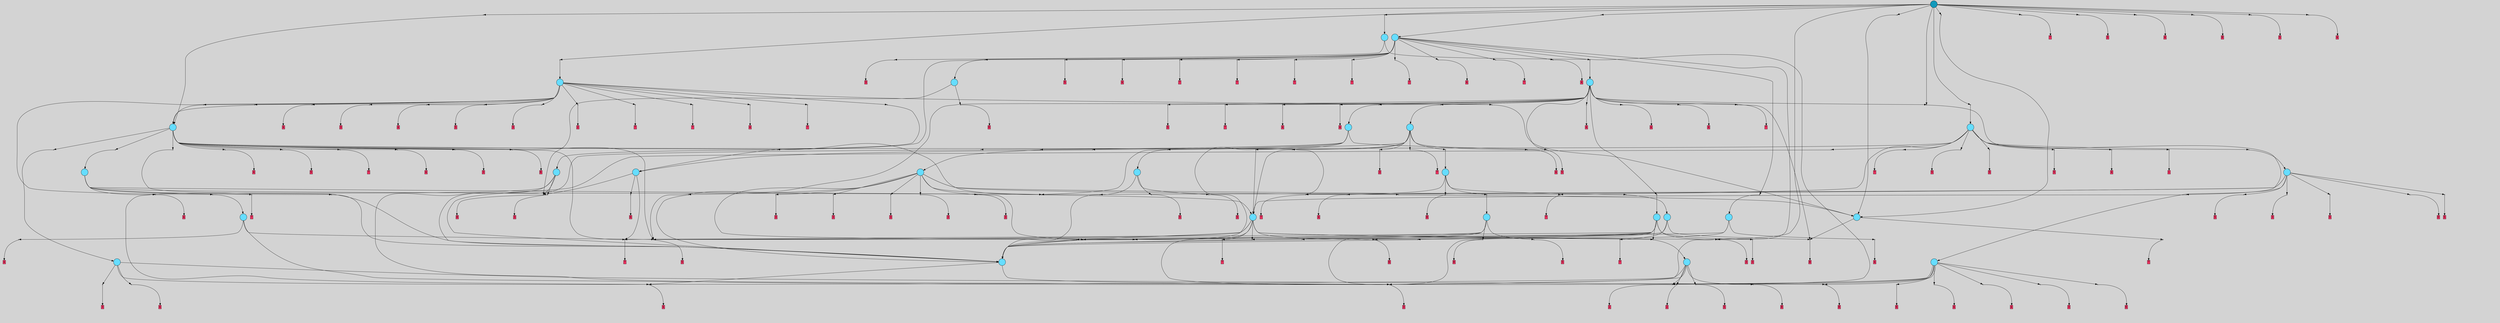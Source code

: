 // File exported with GEGELATI v1.3.1
// On the 2024-04-11 18:33:06
// With the File::TPGGraphDotExporter
digraph{
	graph[pad = "0.212, 0.055" bgcolor = lightgray]
	node[shape=circle style = filled label = ""]
		T2 [fillcolor="#66ddff"]
		T3 [fillcolor="#66ddff"]
		T4 [fillcolor="#66ddff"]
		T6 [fillcolor="#66ddff"]
		T7 [fillcolor="#66ddff"]
		T8 [fillcolor="#66ddff"]
		T12 [fillcolor="#66ddff"]
		T87 [fillcolor="#66ddff"]
		T124 [fillcolor="#66ddff"]
		T251 [fillcolor="#66ddff"]
		T428 [fillcolor="#66ddff"]
		T539 [fillcolor="#66ddff"]
		T557 [fillcolor="#66ddff"]
		T619 [fillcolor="#66ddff"]
		T732 [fillcolor="#66ddff"]
		T854 [fillcolor="#66ddff"]
		T1015 [fillcolor="#66ddff"]
		T1265 [fillcolor="#66ddff"]
		T1637 [fillcolor="#66ddff"]
		T1872 [fillcolor="#66ddff"]
		T2072 [fillcolor="#66ddff"]
		T2283 [fillcolor="#66ddff"]
		T2401 [fillcolor="#66ddff"]
		T2703 [fillcolor="#66ddff"]
		T3258 [fillcolor="#66ddff"]
		T3591 [fillcolor="#66ddff"]
		T5469 [fillcolor="#66ddff"]
		T7949 [fillcolor="#1199bb"]
		P229148 [fillcolor="#cccccc" shape=point] //
		I229148 [shape=box style=invis label="6|5&2|6#1|0#3|3#0|5#1|4#1|3&#92;n1|5&0|6#3|4#0|2#2|3#0|4#4|4&#92;n7|0&1|6#2|1#3|7#0|3#1|5#3|5&#92;n6|5&3|0#2|5#1|0#1|1#4|1#2|3&#92;n5|3&2|7#2|7#4|6#4|0#3|2#2|3&#92;n4|7&2|4#4|3#4|7#2|0#2|0#0|6&#92;n"]
		P229148 -> I229148[style=invis]
		A128729 [fillcolor="#ff3366" shape=box margin=0.03 width=0 height=0 label="2"]
		T2 -> P229148 -> A128729
		P229149 [fillcolor="#cccccc" shape=point] //
		I229149 [shape=box style=invis label="5|6&1|3#3|2#0|2#0|3#0|2#3|0&#92;n"]
		P229149 -> I229149[style=invis]
		A128730 [fillcolor="#ff3366" shape=box margin=0.03 width=0 height=0 label="3"]
		T2 -> P229149 -> A128730
		P229150 [fillcolor="#cccccc" shape=point] //
		I229150 [shape=box style=invis label="1|2&4|4#0|0#4|0#0|3#3|7#3|7&#92;n3|4&3|7#1|0#1|3#2|6#0|6#4|2&#92;n6|6&3|7#3|5#4|4#1|0#2|4#4|0&#92;n1|0&1|1#2|0#2|1#4|2#3|4#2|2&#92;n3|4&1|5#3|1#3|6#2|1#1|6#3|5&#92;n2|4&0|5#3|6#2|5#4|2#3|2#0|1&#92;n"]
		P229150 -> I229150[style=invis]
		A128731 [fillcolor="#ff3366" shape=box margin=0.03 width=0 height=0 label="3"]
		T3 -> P229150 -> A128731
		P229151 [fillcolor="#cccccc" shape=point] //
		I229151 [shape=box style=invis label="4|0&1|1#4|4#0|2#2|1#4|3#0|1&#92;n2|2&0|6#4|5#1|1#0|7#2|6#0|0&#92;n4|2&3|2#1|0#2|3#1|7#4|3#1|2&#92;n5|1&3|7#2|0#0|4#1|1#4|4#0|4&#92;n"]
		P229151 -> I229151[style=invis]
		A128732 [fillcolor="#ff3366" shape=box margin=0.03 width=0 height=0 label="4"]
		T3 -> P229151 -> A128732
		P229152 [fillcolor="#cccccc" shape=point] //
		I229152 [shape=box style=invis label="5|7&2|1#4|5#0|0#3|0#2|6#2|4&#92;n5|1&4|4#2|1#4|4#2|2#2|6#1|6&#92;n2|4&1|7#2|5#3|2#0|6#3|3#3|1&#92;n1|0&4|1#4|4#1|3#3|0#1|1#4|3&#92;n0|0&1|2#2|7#1|4#0|5#0|5#3|4&#92;n"]
		P229152 -> I229152[style=invis]
		A128733 [fillcolor="#ff3366" shape=box margin=0.03 width=0 height=0 label="4"]
		T4 -> P229152 -> A128733
		P229153 [fillcolor="#cccccc" shape=point] //
		I229153 [shape=box style=invis label="6|2&0|2#4|1#4|7#2|0#3|0#3|7&#92;n6|1&4|2#1|1#1|7#2|3#0|0#4|5&#92;n2|7&4|1#0|2#0|4#4|0#4|6#1|0&#92;n2|3&1|4#3|1#1|6#3|6#4|2#1|0&#92;n4|4&0|4#4|2#0|5#3|5#4|0#2|6&#92;n6|2&0|4#3|7#4|5#1|5#4|6#1|7&#92;n5|1&2|6#4|3#3|7#1|0#0|2#3|5&#92;n6|2&2|5#1|1#1|6#2|0#4|0#1|1&#92;n5|7&2|7#1|0#4|3#1|0#4|7#1|6&#92;n"]
		P229153 -> I229153[style=invis]
		A128734 [fillcolor="#ff3366" shape=box margin=0.03 width=0 height=0 label="5"]
		T4 -> P229153 -> A128734
		P229154 [fillcolor="#cccccc" shape=point] //
		I229154 [shape=box style=invis label="6|4&3|4#4|2#2|3#0|3#1|1#4|7&#92;n2|3&3|3#3|3#1|4#2|0#4|5#2|4&#92;n6|3&2|3#2|0#4|2#4|0#1|2#0|4&#92;n1|2&4|0#2|7#4|6#0|2#0|0#0|3&#92;n0|4&3|1#3|3#1|6#0|0#0|3#3|6&#92;n4|2&0|5#1|1#2|5#4|2#2|7#3|0&#92;n6|3&4|2#3|3#3|4#1|0#0|7#4|5&#92;n0|3&3|0#2|0#2|5#2|6#2|6#4|6&#92;n"]
		P229154 -> I229154[style=invis]
		A128735 [fillcolor="#ff3366" shape=box margin=0.03 width=0 height=0 label="6"]
		T6 -> P229154 -> A128735
		P229155 [fillcolor="#cccccc" shape=point] //
		I229155 [shape=box style=invis label="3|3&3|3#3|2#1|6#4|7#2|3#2|3&#92;n1|6&2|2#0|5#3|7#3|4#3|2#2|4&#92;n4|3&0|3#0|0#1|6#0|0#4|5#0|6&#92;n"]
		P229155 -> I229155[style=invis]
		A128736 [fillcolor="#ff3366" shape=box margin=0.03 width=0 height=0 label="7"]
		T6 -> P229155 -> A128736
		P229156 [fillcolor="#cccccc" shape=point] //
		I229156 [shape=box style=invis label="4|5&2|2#0|6#4|4#4|3#1|4#4|5&#92;n7|1&4|7#4|4#0|7#3|5#2|2#3|3&#92;n5|1&4|3#1|0#4|7#2|3#4|2#2|0&#92;n4|5&3|6#2|2#2|4#4|0#0|7#0|5&#92;n0|1&3|5#3|4#3|5#0|4#0|4#2|7&#92;n7|5&3|3#1|3#2|2#2|7#0|7#0|7&#92;n6|4&4|4#1|7#1|1#0|1#3|7#4|6&#92;n"]
		P229156 -> I229156[style=invis]
		A128737 [fillcolor="#ff3366" shape=box margin=0.03 width=0 height=0 label="7"]
		T7 -> P229156 -> A128737
		P229157 [fillcolor="#cccccc" shape=point] //
		I229157 [shape=box style=invis label="7|6&4|4#0|2#1|2#1|7#4|0#1|7&#92;n6|6&3|7#3|4#0|3#4|2#1|4#2|6&#92;n3|5&2|1#0|6#0|1#2|4#0|3#4|7&#92;n"]
		P229157 -> I229157[style=invis]
		A128738 [fillcolor="#ff3366" shape=box margin=0.03 width=0 height=0 label="8"]
		T7 -> P229157 -> A128738
		P229158 [fillcolor="#cccccc" shape=point] //
		I229158 [shape=box style=invis label="3|1&0|3#1|6#1|0#2|2#2|4#2|3&#92;n2|0&0|6#1|3#4|4#4|0#4|2#3|7&#92;n2|6&1|4#0|7#2|2#3|0#1|6#0|6&#92;n3|6&4|2#2|2#1|1#0|7#0|5#3|6&#92;n5|7&0|5#4|3#1|1#0|1#0|0#2|7&#92;n6|6&3|0#4|5#4|3#2|7#4|5#4|2&#92;n0|4&0|0#2|3#2|5#2|7#1|5#2|1&#92;n"]
		P229158 -> I229158[style=invis]
		A128739 [fillcolor="#ff3366" shape=box margin=0.03 width=0 height=0 label="8"]
		T8 -> P229158 -> A128739
		P229159 [fillcolor="#cccccc" shape=point] //
		I229159 [shape=box style=invis label="2|6&4|1#1|4#1|6#1|1#0|0#4|0&#92;n4|6&3|6#0|2#3|5#1|4#2|6#2|0&#92;n5|0&4|0#0|5#2|1#3|3#2|3#1|6&#92;n0|3&4|5#3|2#0|0#3|4#3|6#1|7&#92;n0|0&4|6#3|2#1|2#2|0#4|0#0|6&#92;n5|2&3|2#4|3#1|5#3|7#2|2#1|7&#92;n0|7&0|0#4|4#1|2#0|1#4|2#3|7&#92;n3|2&3|0#3|0#3|4#2|4#3|0#1|1&#92;n"]
		P229159 -> I229159[style=invis]
		A128740 [fillcolor="#ff3366" shape=box margin=0.03 width=0 height=0 label="0"]
		T8 -> P229159 -> A128740
		T4 -> P229150
		T6 -> P229158
		T12 -> P229150
		T12 -> P229151
		P229160 [fillcolor="#cccccc" shape=point] //
		I229160 [shape=box style=invis label="1|2&4|4#0|0#4|0#0|3#3|7#3|7&#92;n3|4&3|7#1|0#1|3#2|6#0|6#4|2&#92;n1|0&1|1#2|0#2|1#4|2#3|4#2|2&#92;n6|6&3|7#3|5#4|4#3|0#2|4#4|0&#92;n2|4&0|5#3|6#2|5#4|2#3|2#0|1&#92;n"]
		P229160 -> I229160[style=invis]
		A128741 [fillcolor="#ff3366" shape=box margin=0.03 width=0 height=0 label="3"]
		T12 -> P229160 -> A128741
		T12 -> P229158
		P229161 [fillcolor="#cccccc" shape=point] //
		I229161 [shape=box style=invis label="4|5&2|2#0|6#4|4#4|3#1|4#4|5&#92;n7|1&4|7#4|4#0|7#3|5#2|2#3|3&#92;n5|1&4|3#1|0#4|7#2|3#4|2#2|0&#92;n7|5&3|3#1|3#2|2#2|7#0|7#0|7&#92;n4|5&3|6#2|2#2|4#4|0#0|7#0|5&#92;n0|1&3|5#3|4#3|5#0|4#0|4#2|7&#92;n7|7&3|5#3|5#2|7#2|1#2|6#2|6&#92;n6|4&4|4#1|7#1|1#4|1#3|7#4|6&#92;n"]
		P229161 -> I229161[style=invis]
		A128742 [fillcolor="#ff3366" shape=box margin=0.03 width=0 height=0 label="7"]
		T87 -> P229161 -> A128742
		T87 -> P229157
		P229162 [fillcolor="#cccccc" shape=point] //
		I229162 [shape=box style=invis label="7|4&2|2#3|1#4|1#0|1#0|0#3|3&#92;n2|0&0|6#1|3#4|4#4|0#4|2#3|7&#92;n2|6&1|4#0|7#2|2#3|0#1|6#0|6&#92;n3|6&4|2#2|2#1|1#0|7#0|5#3|6&#92;n5|7&0|5#4|3#1|1#0|1#0|0#2|7&#92;n7|1&0|3#1|6#1|0#2|2#2|4#2|3&#92;n6|6&3|0#4|5#4|3#2|7#4|5#4|2&#92;n0|4&0|0#2|3#2|5#2|7#1|5#2|1&#92;n"]
		P229162 -> I229162[style=invis]
		T87 -> P229162 -> T3
		T124 -> P229153
		T124 -> P229150
		P229163 [fillcolor="#cccccc" shape=point] //
		I229163 [shape=box style=invis label="5|1&3|7#2|0#0|4#1|1#4|4#0|4&#92;n4|2&3|2#1|0#0|3#1|7#4|3#1|2&#92;n2|2&0|6#4|5#1|1#0|7#2|6#0|0&#92;n"]
		P229163 -> I229163[style=invis]
		A128743 [fillcolor="#ff3366" shape=box margin=0.03 width=0 height=0 label="4"]
		T124 -> P229163 -> A128743
		T251 -> P229150
		T251 -> P229151
		P229164 [fillcolor="#cccccc" shape=point] //
		I229164 [shape=box style=invis label="5|5&0|0#2|7#2|6#3|5#3|5#0|3&#92;n4|6&4|7#4|7#0|1#4|6#1|6#2|1&#92;n6|4&3|3#4|2#4|7#3|2#2|0#1|3&#92;n0|3&2|3#1|2#3|0#1|5#4|4#3|4&#92;n2|1&1|6#3|3#2|5#2|1#4|6#1|3&#92;n4|1&1|5#4|4#0|0#4|4#3|1#4|2&#92;n3|1&0|7#3|0#2|4#4|3#2|2#4|6&#92;n1|6&0|5#4|0#2|5#2|2#2|6#3|6&#92;n5|6&3|2#0|5#2|6#4|6#4|2#0|6&#92;n1|7&3|7#3|5#3|4#1|4#1|1#4|3&#92;n"]
		P229164 -> I229164[style=invis]
		A128744 [fillcolor="#ff3366" shape=box margin=0.03 width=0 height=0 label="2"]
		T251 -> P229164 -> A128744
		P229165 [fillcolor="#cccccc" shape=point] //
		I229165 [shape=box style=invis label="4|3&0|1#4|4#4|4#3|7#3|5#2|2&#92;n6|3&3|5#0|2#0|5#2|3#3|2#1|7&#92;n0|5&4|0#3|5#2|3#1|5#1|5#3|6&#92;n5|0&0|2#0|6#4|4#3|5#3|0#2|7&#92;n7|0&2|0#2|5#0|7#0|2#3|1#4|1&#92;n"]
		P229165 -> I229165[style=invis]
		A128745 [fillcolor="#ff3366" shape=box margin=0.03 width=0 height=0 label="5"]
		T251 -> P229165 -> A128745
		T251 -> P229148
		P229166 [fillcolor="#cccccc" shape=point] //
		I229166 [shape=box style=invis label="2|4&0|0#4|3#3|7#1|1#1|3#1|5&#92;n7|5&1|2#2|4#0|6#2|4#3|4#1|4&#92;n3|6&3|4#0|0#4|4#0|0#1|6#4|3&#92;n7|2&2|1#2|2#2|1#3|0#2|4#4|2&#92;n6|4&1|7#4|7#0|6#3|7#1|6#0|2&#92;n1|0&3|3#0|6#2|0#2|6#3|1#4|5&#92;n2|4&2|7#1|1#1|2#1|1#0|2#2|3&#92;n1|5&2|1#1|0#2|3#0|5#2|6#4|5&#92;n"]
		P229166 -> I229166[style=invis]
		A128746 [fillcolor="#ff3366" shape=box margin=0.03 width=0 height=0 label="8"]
		T251 -> P229166 -> A128746
		P229167 [fillcolor="#cccccc" shape=point] //
		I229167 [shape=box style=invis label="5|7&2|1#4|5#0|0#3|0#2|6#2|4&#92;n5|1&0|4#2|1#4|4#2|2#2|6#1|6&#92;n0|0&1|2#2|7#1|4#0|5#0|5#3|4&#92;n3|3&1|6#2|6#3|3#3|6#2|3#3|0&#92;n1|0&4|1#4|4#1|3#3|0#1|1#4|3&#92;n2|4&1|7#2|5#3|2#0|6#3|3#3|1&#92;n"]
		P229167 -> I229167[style=invis]
		A128747 [fillcolor="#ff3366" shape=box margin=0.03 width=0 height=0 label="4"]
		T428 -> P229167 -> A128747
		P229168 [fillcolor="#cccccc" shape=point] //
		I229168 [shape=box style=invis label="2|4&0|4#3|5#0|0#2|1#0|1#0|0&#92;n4|7&3|2#1|0#2|3#1|7#1|3#1|7&#92;n"]
		P229168 -> I229168[style=invis]
		A128748 [fillcolor="#ff3366" shape=box margin=0.03 width=0 height=0 label="4"]
		T428 -> P229168 -> A128748
		P229169 [fillcolor="#cccccc" shape=point] //
		I229169 [shape=box style=invis label="3|1&0|3#1|7#1|0#2|2#2|7#2|3&#92;n2|0&0|6#1|3#4|4#4|0#4|2#3|7&#92;n3|6&4|2#2|2#1|1#0|7#0|5#3|6&#92;n0|4&0|0#2|3#2|5#2|7#1|5#2|1&#92;n6|0&1|1#3|4#4|3#3|0#3|0#4|0&#92;n6|6&3|0#4|5#4|3#2|7#4|5#4|2&#92;n5|7&0|5#4|3#1|1#0|1#0|0#2|7&#92;n"]
		P229169 -> I229169[style=invis]
		A128749 [fillcolor="#ff3366" shape=box margin=0.03 width=0 height=0 label="8"]
		T428 -> P229169 -> A128749
		T428 -> P229150
		T428 -> P229148
		P229170 [fillcolor="#cccccc" shape=point] //
		I229170 [shape=box style=invis label="1|6&1|3#3|2#0|2#0|3#0|2#3|0&#92;n"]
		P229170 -> I229170[style=invis]
		A128750 [fillcolor="#ff3366" shape=box margin=0.03 width=0 height=0 label="3"]
		T428 -> P229170 -> A128750
		T428 -> P229150
		P229171 [fillcolor="#cccccc" shape=point] //
		I229171 [shape=box style=invis label="0|6&1|5#1|3#0|6#1|3#0|4#1|5&#92;n1|4&4|2#0|6#4|0#4|3#2|0#1|0&#92;n1|0&0|3#4|5#0|3#3|4#3|5#4|1&#92;n5|5&3|5#4|6#3|6#2|5#1|2#0|7&#92;n"]
		P229171 -> I229171[style=invis]
		A128751 [fillcolor="#ff3366" shape=box margin=0.03 width=0 height=0 label="6"]
		T428 -> P229171 -> A128751
		P229172 [fillcolor="#cccccc" shape=point] //
		I229172 [shape=box style=invis label="1|4&4|2#0|6#4|4#4|3#2|0#3|0&#92;n3|6&1|4#4|7#2|1#0|4#4|7#1|2&#92;n1|6&1|3#1|1#0|0#0|1#2|4#1|4&#92;n4|4&0|4#3|7#2|4#2|2#0|4#1|7&#92;n2|1&2|6#1|1#0|3#1|4#3|7#0|5&#92;n"]
		P229172 -> I229172[style=invis]
		A128752 [fillcolor="#ff3366" shape=box margin=0.03 width=0 height=0 label="6"]
		T428 -> P229172 -> A128752
		P229173 [fillcolor="#cccccc" shape=point] //
		I229173 [shape=box style=invis label="7|0&2|6#2|5#0|7#0|2#3|1#4|1&#92;n6|3&3|5#0|2#0|5#2|3#3|2#1|7&#92;n5|6&3|5#1|5#1|6#2|4#4|0#0|3&#92;n0|5&4|0#3|5#2|3#1|5#1|5#3|6&#92;n5|0&0|2#0|6#4|4#3|5#2|0#2|7&#92;n"]
		P229173 -> I229173[style=invis]
		A128753 [fillcolor="#ff3366" shape=box margin=0.03 width=0 height=0 label="5"]
		T539 -> P229173 -> A128753
		P229174 [fillcolor="#cccccc" shape=point] //
		I229174 [shape=box style=invis label="6|4&3|4#4|2#2|3#0|3#1|1#4|7&#92;n2|3&3|3#3|3#1|4#2|0#4|5#2|3&#92;n6|3&2|3#2|0#4|2#4|0#1|2#0|4&#92;n1|2&4|0#2|7#4|6#0|2#0|0#0|3&#92;n0|3&3|0#2|0#2|5#2|6#2|6#4|6&#92;n6|0&4|6#4|1#3|1#0|4#2|5#1|2&#92;n4|2&0|5#1|1#2|5#4|2#2|7#3|0&#92;n2|4&3|1#3|3#1|6#0|0#0|3#3|6&#92;n"]
		P229174 -> I229174[style=invis]
		T539 -> P229174 -> T3
		P229175 [fillcolor="#cccccc" shape=point] //
		I229175 [shape=box style=invis label="2|6&4|1#1|4#1|6#1|1#0|0#4|0&#92;n4|6&3|6#0|2#3|5#1|4#2|6#2|0&#92;n5|0&4|0#0|5#2|1#3|3#2|3#1|6&#92;n3|2&3|0#3|5#3|4#2|4#3|0#1|1&#92;n0|3&4|5#3|2#0|0#3|4#3|6#1|7&#92;n0|7&0|0#4|4#1|2#0|1#4|2#3|7&#92;n"]
		P229175 -> I229175[style=invis]
		T539 -> P229175 -> T3
		P229176 [fillcolor="#cccccc" shape=point] //
		I229176 [shape=box style=invis label="6|4&3|4#4|2#2|3#0|3#1|1#4|7&#92;n2|3&3|3#3|3#1|4#2|0#4|5#2|3&#92;n6|3&2|3#2|0#4|2#4|0#1|2#0|4&#92;n1|2&4|0#2|7#4|6#0|2#0|0#0|3&#92;n0|4&3|1#3|3#1|6#0|0#0|3#3|6&#92;n6|0&4|6#4|1#3|1#0|4#2|5#1|2&#92;n4|2&0|5#1|1#2|5#4|2#2|7#3|0&#92;n0|3&3|0#2|0#2|5#2|6#2|6#4|6&#92;n"]
		P229176 -> I229176[style=invis]
		T539 -> P229176 -> T3
		P229177 [fillcolor="#cccccc" shape=point] //
		I229177 [shape=box style=invis label="2|3&4|2#2|5#2|1#1|0#3|0#2|7&#92;n2|0&0|6#1|3#4|4#4|0#4|2#3|7&#92;n3|6&4|2#2|2#1|1#0|7#0|5#3|6&#92;n0|4&0|0#2|3#2|5#2|1#1|5#2|1&#92;n6|0&1|1#3|4#4|3#3|0#3|0#4|0&#92;n5|7&0|5#4|3#1|1#0|1#0|0#2|7&#92;n3|1&0|3#1|7#1|0#2|2#2|7#2|3&#92;n"]
		P229177 -> I229177[style=invis]
		A128754 [fillcolor="#ff3366" shape=box margin=0.03 width=0 height=0 label="8"]
		T539 -> P229177 -> A128754
		P229178 [fillcolor="#cccccc" shape=point] //
		I229178 [shape=box style=invis label="0|0&4|3#2|0#2|0#1|5#3|2#0|3&#92;n1|2&4|4#0|0#4|4#0|3#3|7#3|7&#92;n3|4&1|5#3|1#3|6#2|1#1|6#3|5&#92;n6|6&3|7#3|5#4|4#1|0#2|4#4|0&#92;n1|0&1|1#2|0#2|1#4|2#3|4#2|2&#92;n3|4&3|7#1|0#1|3#2|6#0|6#4|2&#92;n2|4&0|5#3|6#2|5#4|2#3|2#0|1&#92;n"]
		P229178 -> I229178[style=invis]
		A128755 [fillcolor="#ff3366" shape=box margin=0.03 width=0 height=0 label="3"]
		T557 -> P229178 -> A128755
		T557 -> P229151
		T557 -> P229169
		P229179 [fillcolor="#cccccc" shape=point] //
		I229179 [shape=box style=invis label="4|0&1|1#4|4#0|2#2|1#4|3#0|1&#92;n2|2&0|6#4|5#1|1#0|7#2|6#0|0&#92;n1|3&4|0#0|1#1|5#4|5#4|6#2|6&#92;n5|1&3|7#2|0#0|4#1|1#2|4#0|4&#92;n"]
		P229179 -> I229179[style=invis]
		A128756 [fillcolor="#ff3366" shape=box margin=0.03 width=0 height=0 label="4"]
		T557 -> P229179 -> A128756
		P229180 [fillcolor="#cccccc" shape=point] //
		I229180 [shape=box style=invis label="2|6&2|4#4|2#1|2#4|4#4|1#4|2&#92;n4|0&3|1#1|3#3|1#0|1#3|5#2|4&#92;n2|5&1|1#2|1#0|4#2|3#1|0#3|5&#92;n"]
		P229180 -> I229180[style=invis]
		T619 -> P229180 -> T539
		P229181 [fillcolor="#cccccc" shape=point] //
		I229181 [shape=box style=invis label="0|0&3|5#3|1#0|3#0|4#2|6#1|6&#92;n5|5&0|0#2|7#2|6#3|5#3|5#0|3&#92;n3|1&0|7#3|0#2|4#4|3#0|2#4|6&#92;n2|1&1|6#3|3#4|5#2|1#4|6#1|3&#92;n1|6&0|5#4|0#2|5#2|2#2|6#3|6&#92;n5|6&3|2#0|5#4|6#4|6#4|2#0|6&#92;n4|6&4|7#4|7#0|1#4|6#1|6#2|1&#92;n0|3&2|3#1|2#3|0#1|5#4|4#3|4&#92;n6|4&3|3#4|2#4|7#3|2#2|0#1|3&#92;n6|4&4|0#2|3#1|2#3|1#2|5#1|0&#92;n"]
		P229181 -> I229181[style=invis]
		T619 -> P229181 -> T87
		P229182 [fillcolor="#cccccc" shape=point] //
		I229182 [shape=box style=invis label="2|2&0|6#4|5#1|1#0|7#2|6#0|0&#92;n4|0&1|1#4|4#0|2#2|1#4|3#0|1&#92;n4|3&3|2#1|0#2|3#1|7#4|3#1|2&#92;n5|1&3|7#2|0#0|4#1|1#4|4#0|4&#92;n"]
		P229182 -> I229182[style=invis]
		A128757 [fillcolor="#ff3366" shape=box margin=0.03 width=0 height=0 label="4"]
		T619 -> P229182 -> A128757
		P229183 [fillcolor="#cccccc" shape=point] //
		I229183 [shape=box style=invis label="0|0&3|3#1|7#3|5#1|1#4|5#0|2&#92;n7|7&2|5#1|7#0|5#3|5#2|3#4|7&#92;n7|6&4|0#0|2#4|4#3|2#1|0#4|1&#92;n0|4&2|1#3|6#4|4#2|5#1|4#3|0&#92;n"]
		P229183 -> I229183[style=invis]
		A128758 [fillcolor="#ff3366" shape=box margin=0.03 width=0 height=0 label="8"]
		T619 -> P229183 -> A128758
		P229184 [fillcolor="#cccccc" shape=point] //
		I229184 [shape=box style=invis label="5|0&0|2#0|6#4|4#3|5#3|0#2|7&#92;n6|3&3|5#0|2#0|5#2|3#3|2#1|7&#92;n5|6&3|5#1|5#1|6#2|4#4|0#0|3&#92;n0|5&4|0#3|5#2|3#1|5#1|5#3|6&#92;n4|3&0|1#4|4#4|4#3|7#3|5#2|2&#92;n7|0&2|6#2|5#0|7#0|2#3|1#4|1&#92;n"]
		P229184 -> I229184[style=invis]
		A128759 [fillcolor="#ff3366" shape=box margin=0.03 width=0 height=0 label="5"]
		T732 -> P229184 -> A128759
		P229185 [fillcolor="#cccccc" shape=point] //
		I229185 [shape=box style=invis label="6|0&4|6#4|1#3|1#0|4#2|5#1|2&#92;n4|2&0|5#1|1#2|5#4|2#2|7#3|0&#92;n2|3&3|3#3|3#1|4#2|0#4|5#2|1&#92;n6|3&2|3#2|0#4|2#4|0#1|2#0|4&#92;n1|2&4|0#2|7#4|6#0|2#0|0#0|3&#92;n0|4&3|1#3|4#1|6#0|0#0|3#3|6&#92;n0|6&1|1#3|3#2|0#3|1#3|5#0|3&#92;n6|4&3|4#4|2#2|3#0|3#1|1#4|7&#92;n"]
		P229185 -> I229185[style=invis]
		T732 -> P229185 -> T3
		P229186 [fillcolor="#cccccc" shape=point] //
		I229186 [shape=box style=invis label="1|2&2|5#1|1#1|6#2|0#4|0#1|1&#92;n7|0&3|4#0|1#2|0#4|4#0|2#1|3&#92;n6|1&4|2#1|1#1|7#2|3#0|0#4|5&#92;n6|2&0|4#3|7#4|3#1|5#4|2#1|7&#92;n2|7&4|1#0|2#0|4#4|0#4|6#1|0&#92;n5|1&2|6#4|3#3|7#1|6#0|2#3|5&#92;n2|3&1|4#3|1#1|6#2|6#4|2#1|0&#92;n4|4&0|4#4|2#4|4#3|5#4|0#2|6&#92;n"]
		P229186 -> I229186[style=invis]
		A128760 [fillcolor="#ff3366" shape=box margin=0.03 width=0 height=0 label="5"]
		T732 -> P229186 -> A128760
		P229187 [fillcolor="#cccccc" shape=point] //
		I229187 [shape=box style=invis label="0|4&3|1#3|3#1|6#0|0#0|3#3|6&#92;n6|4&1|4#0|7#3|0#2|3#0|4#1|6&#92;n6|0&4|6#4|1#3|1#4|7#2|5#1|1&#92;n0|0&2|5#1|4#2|6#3|7#1|6#2|2&#92;n7|3&3|4#4|7#2|0#2|1#0|5#0|6&#92;n7|4&3|4#4|2#2|3#0|3#2|1#4|7&#92;n"]
		P229187 -> I229187[style=invis]
		T854 -> P229187 -> T3
		P229188 [fillcolor="#cccccc" shape=point] //
		I229188 [shape=box style=invis label="7|1&0|2#0|1#0|7#3|7#3|7#1|4&#92;n2|3&1|4#3|1#1|6#3|6#4|2#1|0&#92;n2|2&4|2#4|1#4|3#2|5#1|1#3|0&#92;n6|1&4|2#1|1#1|7#2|3#0|0#4|5&#92;n2|7&3|1#2|7#1|2#1|5#4|3#0|1&#92;n6|5&3|2#3|2#0|5#4|4#2|6#0|1&#92;n6|2&2|5#1|1#1|5#2|0#4|0#1|1&#92;n1|7&1|5#2|6#1|4#4|3#3|2#1|5&#92;n2|7&4|1#0|2#0|4#4|0#4|6#4|0&#92;n3|0&0|5#2|3#0|6#3|2#3|5#2|0&#92;n"]
		P229188 -> I229188[style=invis]
		T854 -> P229188 -> T251
		P229189 [fillcolor="#cccccc" shape=point] //
		I229189 [shape=box style=invis label="5|6&1|3#3|2#0|2#0|3#0|2#3|1&#92;n"]
		P229189 -> I229189[style=invis]
		A128761 [fillcolor="#ff3366" shape=box margin=0.03 width=0 height=0 label="3"]
		T854 -> P229189 -> A128761
		P229190 [fillcolor="#cccccc" shape=point] //
		I229190 [shape=box style=invis label="4|4&1|5#0|0#1|6#4|5#1|1#0|2&#92;n7|3&2|2#0|6#0|0#2|3#3|5#1|5&#92;n7|1&1|7#2|5#0|6#4|6#3|5#1|4&#92;n4|2&3|6#2|4#1|3#1|2#0|7#2|3&#92;n0|0&3|0#0|6#4|4#2|1#4|3#1|4&#92;n"]
		P229190 -> I229190[style=invis]
		A128762 [fillcolor="#ff3366" shape=box margin=0.03 width=0 height=0 label="6"]
		T854 -> P229190 -> A128762
		T854 -> P229153
		T854 -> P229150
		P229191 [fillcolor="#cccccc" shape=point] //
		I229191 [shape=box style=invis label="0|1&3|2#0|2#4|7#1|1#3|4#1|1&#92;n1|7&1|1#2|0#2|1#4|2#3|4#2|2&#92;n1|2&1|4#0|0#4|0#0|3#3|7#3|7&#92;n6|6&3|7#3|5#4|4#1|0#2|4#4|0&#92;n1|0&3|7#3|0#2|0#1|5#4|7#2|7&#92;n"]
		P229191 -> I229191[style=invis]
		A128763 [fillcolor="#ff3366" shape=box margin=0.03 width=0 height=0 label="3"]
		T854 -> P229191 -> A128763
		T854 -> P229155
		T1015 -> P229187
		T1015 -> P229188
		T1015 -> P229190
		T1015 -> P229153
		T1015 -> P229150
		T1015 -> P229191
		P229192 [fillcolor="#cccccc" shape=point] //
		I229192 [shape=box style=invis label="6|7&2|0#1|5#1|3#3|5#0|6#1|0&#92;n3|3&3|3#3|2#1|6#4|7#2|3#2|4&#92;n4|0&2|5#3|5#4|0#3|5#3|6#1|3&#92;n"]
		P229192 -> I229192[style=invis]
		A128764 [fillcolor="#ff3366" shape=box margin=0.03 width=0 height=0 label="7"]
		T1015 -> P229192 -> A128764
		P229193 [fillcolor="#cccccc" shape=point] //
		I229193 [shape=box style=invis label="4|6&1|6#2|4#3|3#2|0#3|4#0|0&#92;n1|0&3|4#3|3#3|6#1|0#3|6#1|0&#92;n7|3&1|3#1|2#4|5#1|4#4|2#0|0&#92;n0|3&3|0#2|0#2|5#3|6#2|6#4|6&#92;n5|5&0|1#4|5#0|3#0|5#3|2#2|4&#92;n6|6&1|4#3|2#0|5#2|6#3|1#3|3&#92;n4|2&0|5#1|1#3|5#4|7#2|7#2|0&#92;n4|5&3|4#2|4#0|7#1|4#1|7#3|3&#92;n4|3&0|6#0|3#3|6#2|5#3|1#3|1&#92;n"]
		P229193 -> I229193[style=invis]
		T1015 -> P229193 -> T3
		P229194 [fillcolor="#cccccc" shape=point] //
		I229194 [shape=box style=invis label="4|5&2|2#0|6#4|4#4|3#1|4#4|5&#92;n6|4&4|4#1|7#1|1#0|1#3|7#4|6&#92;n7|1&4|7#4|4#3|7#2|5#2|2#3|3&#92;n1|5&2|4#3|3#2|7#1|2#4|3#4|7&#92;n5|3&0|6#1|1#3|0#3|4#0|2#3|3&#92;n5|5&3|3#1|3#2|2#2|7#0|7#0|7&#92;n1|0&2|0#1|4#0|4#0|5#1|7#1|0&#92;n4|5&3|6#2|2#2|4#4|0#0|7#0|5&#92;n0|1&3|5#3|4#3|5#0|4#0|4#2|7&#92;n5|6&4|4#1|3#0|1#3|3#1|2#2|3&#92;n"]
		P229194 -> I229194[style=invis]
		A128765 [fillcolor="#ff3366" shape=box margin=0.03 width=0 height=0 label="7"]
		T1265 -> P229194 -> A128765
		P229195 [fillcolor="#cccccc" shape=point] //
		I229195 [shape=box style=invis label="0|4&3|1#3|3#1|6#0|0#0|3#3|6&#92;n2|3&3|3#3|3#1|4#2|0#4|5#2|3&#92;n6|3&2|3#2|0#4|2#4|0#1|2#0|4&#92;n1|2&4|0#2|7#4|6#0|2#0|0#0|3&#92;n4|2&4|5#3|6#2|4#0|4#3|5#3|3&#92;n6|4&3|4#4|2#2|3#0|3#1|1#2|7&#92;n6|0&4|6#4|1#3|1#0|4#2|5#1|2&#92;n0|3&3|0#2|0#2|5#2|6#2|6#4|6&#92;n"]
		P229195 -> I229195[style=invis]
		T1265 -> P229195 -> T3
		P229196 [fillcolor="#cccccc" shape=point] //
		I229196 [shape=box style=invis label="7|2&2|6#2|3#3|4#2|3#0|4#3|0&#92;n3|0&0|5#0|7#4|6#4|7#4|6#1|6&#92;n"]
		P229196 -> I229196[style=invis]
		A128766 [fillcolor="#ff3366" shape=box margin=0.03 width=0 height=0 label="4"]
		T1265 -> P229196 -> A128766
		T1265 -> P229176
		P229197 [fillcolor="#cccccc" shape=point] //
		I229197 [shape=box style=invis label="6|0&4|6#4|1#3|1#0|4#2|5#1|2&#92;n2|3&3|3#3|3#1|4#2|0#4|5#2|3&#92;n6|3&2|3#2|0#4|2#4|0#1|2#0|4&#92;n1|2&4|0#2|7#4|6#0|2#0|0#0|5&#92;n3|6&3|2#4|6#2|5#2|2#4|0#1|1&#92;n0|4&3|1#3|3#1|6#0|0#0|3#3|6&#92;n6|4&3|4#4|7#2|3#0|3#1|1#4|7&#92;n0|3&3|0#2|0#2|5#2|6#2|6#4|6&#92;n4|2&0|5#1|1#2|5#4|2#2|7#3|0&#92;n"]
		P229197 -> I229197[style=invis]
		T1265 -> P229197 -> T1015
		T1637 -> P229176
		P229198 [fillcolor="#cccccc" shape=point] //
		I229198 [shape=box style=invis label="5|2&2|7#2|0#0|1#4|1#4|0#0|4&#92;n2|2&3|2#1|0#2|4#1|7#4|3#1|2&#92;n2|2&0|6#4|5#1|1#0|6#2|4#0|0&#92;n6|5&1|0#2|6#0|2#4|0#3|7#2|7&#92;n4|5&0|2#0|3#0|6#4|0#4|3#0|2&#92;n2|0&1|2#2|0#3|2#1|5#4|2#3|2&#92;n6|3&3|5#0|6#4|1#2|7#3|0#1|7&#92;n7|2&0|3#2|6#3|4#1|7#3|0#4|0&#92;n4|4&4|4#2|6#1|3#4|2#4|7#4|4&#92;n"]
		P229198 -> I229198[style=invis]
		T1637 -> P229198 -> T6
		P229199 [fillcolor="#cccccc" shape=point] //
		I229199 [shape=box style=invis label="2|2&0|6#4|5#1|1#0|7#2|6#0|0&#92;n4|0&1|1#4|7#0|2#2|1#4|3#0|1&#92;n0|0&4|1#3|0#3|7#1|0#1|7#3|4&#92;n"]
		P229199 -> I229199[style=invis]
		A128767 [fillcolor="#ff3366" shape=box margin=0.03 width=0 height=0 label="4"]
		T1637 -> P229199 -> A128767
		P229200 [fillcolor="#cccccc" shape=point] //
		I229200 [shape=box style=invis label="4|0&1|1#4|1#1|5#0|4#4|1#0|3&#92;n3|2&3|3#3|2#3|2#2|0#0|6#0|3&#92;n3|4&3|7#1|0#1|0#4|6#0|6#4|2&#92;n1|0&1|1#2|0#2|1#4|2#3|4#2|2&#92;n1|2&4|4#2|0#4|0#0|3#3|7#3|7&#92;n6|6&3|7#3|5#4|4#1|0#2|4#4|0&#92;n1|0&4|5#2|2#2|7#4|6#2|4#3|2&#92;n1|7&0|5#1|7#3|1#4|6#1|6#2|4&#92;n2|4&0|5#3|6#2|5#4|2#3|2#4|1&#92;n"]
		P229200 -> I229200[style=invis]
		A128768 [fillcolor="#ff3366" shape=box margin=0.03 width=0 height=0 label="3"]
		T1637 -> P229200 -> A128768
		P229201 [fillcolor="#cccccc" shape=point] //
		I229201 [shape=box style=invis label="7|7&3|5#3|5#2|7#4|1#2|6#2|6&#92;n7|1&4|7#4|4#0|7#3|5#2|2#3|4&#92;n1|0&2|6#4|4#3|4#3|6#1|7#2|7&#92;n5|1&4|3#1|0#4|7#2|3#4|2#2|0&#92;n4|5&3|6#2|2#2|4#4|7#0|7#0|5&#92;n6|4&4|4#1|7#1|1#4|1#3|7#4|6&#92;n7|4&3|5#2|6#3|2#3|7#0|7#3|2&#92;n4|5&2|2#0|6#4|4#4|3#1|4#4|5&#92;n0|1&3|5#3|4#3|5#0|4#0|4#2|7&#92;n3|5&3|2#0|3#3|3#0|0#3|2#4|4&#92;n"]
		P229201 -> I229201[style=invis]
		A128769 [fillcolor="#ff3366" shape=box margin=0.03 width=0 height=0 label="7"]
		T1637 -> P229201 -> A128769
		P229202 [fillcolor="#cccccc" shape=point] //
		I229202 [shape=box style=invis label="7|1&4|6#0|6#0|0#2|4#2|3#0|2&#92;n2|3&3|7#3|3#1|4#4|0#4|5#2|3&#92;n5|3&2|1#4|7#4|0#1|5#2|1#3|3&#92;n1|3&3|0#2|0#2|5#3|6#2|6#4|6&#92;n6|3&2|3#2|0#4|2#4|0#1|2#0|4&#92;n1|2&4|0#2|7#4|6#0|2#0|0#0|3&#92;n6|0&1|2#0|0#3|6#3|1#4|0#3|1&#92;n4|2&0|5#3|0#2|5#4|2#2|7#3|0&#92;n"]
		P229202 -> I229202[style=invis]
		T1637 -> P229202 -> T619
		P229203 [fillcolor="#cccccc" shape=point] //
		I229203 [shape=box style=invis label="6|0&4|6#4|1#3|1#0|4#2|5#1|2&#92;n2|3&3|3#3|3#1|4#2|0#4|5#2|3&#92;n6|3&2|3#2|0#4|2#4|0#1|2#0|4&#92;n0|3&3|0#2|0#2|5#2|6#2|6#4|6&#92;n0|4&3|1#3|3#1|6#0|0#0|3#3|6&#92;n6|4&3|4#4|7#2|3#0|3#1|1#4|7&#92;n3|6&3|2#4|6#2|5#2|2#4|0#1|1&#92;n4|2&0|5#1|2#2|5#4|2#2|7#3|0&#92;n"]
		P229203 -> I229203[style=invis]
		T1637 -> P229203 -> T1015
		T1872 -> P229174
		P229204 [fillcolor="#cccccc" shape=point] //
		I229204 [shape=box style=invis label="2|0&4|2#3|4#0|3#2|3#2|2#4|3&#92;n4|3&0|3#0|0#1|6#0|0#4|5#0|6&#92;n3|3&3|3#3|2#1|6#4|7#2|3#2|3&#92;n"]
		P229204 -> I229204[style=invis]
		A128770 [fillcolor="#ff3366" shape=box margin=0.03 width=0 height=0 label="7"]
		T1872 -> P229204 -> A128770
		P229205 [fillcolor="#cccccc" shape=point] //
		I229205 [shape=box style=invis label="5|0&2|5#2|4#1|3#2|3#2|0#3|2&#92;n7|5&0|3#3|6#4|6#1|5#2|1#4|4&#92;n5|6&3|3#3|7#4|4#3|6#1|7#0|1&#92;n5|5&1|1#4|6#0|0#1|4#1|6#0|3&#92;n"]
		P229205 -> I229205[style=invis]
		A128771 [fillcolor="#ff3366" shape=box margin=0.03 width=0 height=0 label="3"]
		T1872 -> P229205 -> A128771
		P229206 [fillcolor="#cccccc" shape=point] //
		I229206 [shape=box style=invis label="6|4&3|4#4|2#2|3#0|3#1|1#4|7&#92;n1|2&4|0#2|7#4|6#0|2#0|0#0|6&#92;n2|3&3|3#3|3#1|4#2|0#4|5#2|3&#92;n6|3&2|3#2|0#4|2#4|0#1|2#0|4&#92;n1|3&3|3#3|1#3|2#2|4#3|7#3|4&#92;n0|4&3|1#3|3#1|6#0|0#0|3#3|6&#92;n6|0&4|6#4|1#3|1#0|4#2|5#1|2&#92;n4|2&0|5#1|1#2|5#4|2#2|7#3|0&#92;n0|3&3|0#2|0#2|5#2|6#2|6#4|6&#92;n"]
		P229206 -> I229206[style=invis]
		T1872 -> P229206 -> T3
		P229207 [fillcolor="#cccccc" shape=point] //
		I229207 [shape=box style=invis label="5|5&1|1#3|3#1|3#3|4#3|4#1|7&#92;n7|1&4|7#0|4#4|0#2|3#3|7#1|6&#92;n0|3&1|6#4|2#0|1#3|5#2|5#4|2&#92;n4|1&2|0#4|4#0|7#2|3#3|4#1|1&#92;n6|7&4|4#2|6#1|7#4|0#0|4#1|5&#92;n4|0&1|2#2|1#4|2#0|6#1|3#0|3&#92;n"]
		P229207 -> I229207[style=invis]
		A128772 [fillcolor="#ff3366" shape=box margin=0.03 width=0 height=0 label="3"]
		T1872 -> P229207 -> A128772
		P229208 [fillcolor="#cccccc" shape=point] //
		I229208 [shape=box style=invis label="1|0&1|1#2|0#2|1#4|2#3|4#2|2&#92;n4|2&0|3#0|3#0|1#3|0#3|4#4|3&#92;n6|6&2|7#3|5#4|4#1|0#2|4#4|0&#92;n1|2&1|4#0|0#4|0#0|3#3|7#3|7&#92;n2|4&0|5#3|0#2|5#4|2#3|2#0|1&#92;n1|0&3|7#3|0#2|0#1|5#4|7#2|7&#92;n"]
		P229208 -> I229208[style=invis]
		A128773 [fillcolor="#ff3366" shape=box margin=0.03 width=0 height=0 label="3"]
		T1872 -> P229208 -> A128773
		P229209 [fillcolor="#cccccc" shape=point] //
		I229209 [shape=box style=invis label="0|0&1|3#4|4#0|2#2|1#4|3#0|1&#92;n2|2&0|6#4|5#1|1#0|7#2|6#0|0&#92;n5|1&3|7#2|0#0|5#1|1#4|4#0|4&#92;n"]
		P229209 -> I229209[style=invis]
		T1872 -> P229209 -> T7
		P229210 [fillcolor="#cccccc" shape=point] //
		I229210 [shape=box style=invis label="6|6&3|7#3|5#2|5#1|0#2|3#4|0&#92;n2|4&0|5#3|6#2|5#4|2#3|2#0|1&#92;n3|4&3|7#1|0#1|3#2|6#0|6#4|2&#92;n"]
		P229210 -> I229210[style=invis]
		A128774 [fillcolor="#ff3366" shape=box margin=0.03 width=0 height=0 label="3"]
		T1872 -> P229210 -> A128774
		T1872 -> P229197
		P229211 [fillcolor="#cccccc" shape=point] //
		I229211 [shape=box style=invis label="6|6&3|7#3|5#4|4#1|0#2|4#4|0&#92;n1|2&4|4#0|0#4|0#0|3#3|7#3|7&#92;n3|4&3|7#1|0#1|3#2|6#0|6#4|2&#92;n1|0&1|1#2|0#2|1#4|2#3|4#2|2&#92;n1|0&3|6#0|0#0|0#0|6#2|2#0|1&#92;n2|7&0|0#3|6#2|5#4|2#3|2#0|1&#92;n3|4&1|5#3|1#3|6#2|1#1|6#3|4&#92;n"]
		P229211 -> I229211[style=invis]
		A128775 [fillcolor="#ff3366" shape=box margin=0.03 width=0 height=0 label="3"]
		T1872 -> P229211 -> A128775
		P229212 [fillcolor="#cccccc" shape=point] //
		I229212 [shape=box style=invis label="0|1&4|5#3|7#4|1#0|4#1|6#1|0&#92;n1|7&1|1#0|1#0|4#4|6#4|7#0|3&#92;n7|4&2|4#0|6#2|4#4|4#1|0#0|0&#92;n5|0&0|4#4|5#0|6#1|0#4|0#1|6&#92;n6|5&1|7#1|7#2|2#4|5#1|2#4|7&#92;n7|7&3|7#2|2#1|1#2|4#0|1#4|3&#92;n"]
		P229212 -> I229212[style=invis]
		T2072 -> P229212 -> T732
		P229213 [fillcolor="#cccccc" shape=point] //
		I229213 [shape=box style=invis label="3|6&3|2#4|6#2|5#2|2#4|0#1|1&#92;n2|3&3|3#3|3#1|4#2|0#4|5#2|3&#92;n1|2&4|0#2|7#4|6#0|2#0|0#0|5&#92;n6|0&4|6#4|1#3|1#0|4#2|5#2|2&#92;n0|4&3|1#3|3#1|6#0|0#0|3#3|6&#92;n6|4&3|4#4|7#2|3#0|3#1|1#4|7&#92;n0|3&3|7#2|0#2|5#2|6#2|6#4|6&#92;n4|2&0|5#1|1#2|5#4|2#2|7#3|0&#92;n4|7&4|4#4|3#4|6#4|0#1|1#0|2&#92;n"]
		P229213 -> I229213[style=invis]
		T2072 -> P229213 -> T1015
		P229214 [fillcolor="#cccccc" shape=point] //
		I229214 [shape=box style=invis label="0|2&4|5#0|6#3|3#4|3#1|0#4|6&#92;n1|0&1|6#0|1#2|1#4|7#3|5#3|1&#92;n"]
		P229214 -> I229214[style=invis]
		T2072 -> P229214 -> T3
		P229215 [fillcolor="#cccccc" shape=point] //
		I229215 [shape=box style=invis label="7|1&0|2#0|1#0|7#3|7#3|7#1|4&#92;n2|3&1|4#3|1#1|6#3|6#4|2#1|0&#92;n6|2&2|5#1|1#1|6#2|0#4|0#1|1&#92;n6|1&4|2#1|1#1|7#2|3#0|0#4|5&#92;n2|7&3|1#2|7#1|2#1|5#4|3#0|1&#92;n6|5&3|2#3|2#0|5#4|4#2|6#0|1&#92;n2|2&4|2#4|1#4|3#2|5#1|1#3|0&#92;n1|7&1|5#2|6#1|4#4|3#3|2#1|5&#92;n2|7&4|1#0|2#0|4#4|0#4|6#4|0&#92;n3|0&0|5#2|3#0|6#3|2#3|5#2|0&#92;n"]
		P229215 -> I229215[style=invis]
		A128776 [fillcolor="#ff3366" shape=box margin=0.03 width=0 height=0 label="5"]
		T2072 -> P229215 -> A128776
		P229216 [fillcolor="#cccccc" shape=point] //
		I229216 [shape=box style=invis label="3|7&1|0#4|1#1|1#3|1#0|4#0|4&#92;n6|0&0|6#1|7#4|7#1|0#3|0#4|3&#92;n0|0&1|7#4|4#0|5#2|1#4|4#0|1&#92;n"]
		P229216 -> I229216[style=invis]
		T2072 -> P229216 -> T1872
		P229217 [fillcolor="#cccccc" shape=point] //
		I229217 [shape=box style=invis label="4|0&3|3#1|2#2|5#1|7#3|1#1|0&#92;n6|0&1|1#4|4#0|2#2|1#4|3#0|1&#92;n1|0&0|4#3|4#4|1#0|1#1|5#0|2&#92;n1|4&1|7#1|2#2|6#1|3#3|5#3|7&#92;n4|2&3|2#1|0#2|3#1|7#0|3#1|2&#92;n"]
		P229217 -> I229217[style=invis]
		A128777 [fillcolor="#ff3366" shape=box margin=0.03 width=0 height=0 label="4"]
		T2283 -> P229217 -> A128777
		P229218 [fillcolor="#cccccc" shape=point] //
		I229218 [shape=box style=invis label="2|3&3|3#3|3#1|4#2|0#4|5#2|7&#92;n0|0&3|0#3|3#1|6#0|0#0|3#3|6&#92;n5|2&0|5#1|1#2|5#4|2#2|7#3|0&#92;n2|2&0|3#0|3#2|1#1|4#3|7#2|0&#92;n1|2&4|0#2|7#4|6#0|2#0|0#1|3&#92;n4|0&1|6#3|4#2|0#4|7#4|6#3|4&#92;n6|3&2|3#2|0#4|2#4|2#1|2#0|4&#92;n"]
		P229218 -> I229218[style=invis]
		T2283 -> P229218 -> T3
		P229219 [fillcolor="#cccccc" shape=point] //
		I229219 [shape=box style=invis label="6|4&3|4#4|2#2|3#0|3#1|1#4|7&#92;n6|3&2|3#2|0#4|2#4|0#1|2#0|4&#92;n6|0&4|6#4|1#3|1#0|4#2|5#1|2&#92;n0|1&4|5#1|3#2|6#0|7#0|3#1|3&#92;n0|3&3|0#2|0#2|5#2|6#2|6#4|6&#92;n1|2&4|0#2|7#4|6#0|2#0|0#4|3&#92;n0|7&3|1#3|3#1|6#0|0#0|3#3|6&#92;n"]
		P229219 -> I229219[style=invis]
		T2283 -> P229219 -> T1265
		P229220 [fillcolor="#cccccc" shape=point] //
		I229220 [shape=box style=invis label="7|1&0|2#0|1#0|7#3|7#3|7#1|4&#92;n3|0&0|5#2|3#0|6#3|2#3|5#2|0&#92;n2|7&3|1#2|7#1|2#1|5#4|3#0|1&#92;n6|1&4|2#1|1#1|7#0|3#0|0#4|5&#92;n4|0&3|0#1|0#0|2#2|4#1|0#0|5&#92;n2|2&4|2#4|1#4|3#2|5#1|1#3|0&#92;n1|7&1|5#2|6#1|4#4|3#3|4#2|5&#92;n1|7&4|1#0|2#0|4#4|0#4|6#4|0&#92;n6|5&3|2#3|2#0|5#4|4#2|6#0|1&#92;n"]
		P229220 -> I229220[style=invis]
		A128778 [fillcolor="#ff3366" shape=box margin=0.03 width=0 height=0 label="5"]
		T2283 -> P229220 -> A128778
		T2283 -> P229153
		P229221 [fillcolor="#cccccc" shape=point] //
		I229221 [shape=box style=invis label="1|6&0|5#0|7#1|7#0|5#4|6#3|1&#92;n4|3&0|7#2|7#4|1#2|3#0|3#0|1&#92;n6|6&4|7#4|7#3|2#4|3#4|3#2|7&#92;n5|0&0|2#3|1#4|4#1|1#3|0#3|0&#92;n5|3&1|0#1|0#2|7#1|7#1|0#3|3&#92;n0|4&1|0#3|4#3|1#3|5#1|0#0|1&#92;n"]
		P229221 -> I229221[style=invis]
		A128779 [fillcolor="#ff3366" shape=box margin=0.03 width=0 height=0 label="7"]
		T2283 -> P229221 -> A128779
		P229222 [fillcolor="#cccccc" shape=point] //
		I229222 [shape=box style=invis label="1|6&3|1#1|0#1|2#4|4#3|5#1|4&#92;n5|0&3|1#0|5#3|3#0|7#1|5#2|0&#92;n7|4&0|7#2|1#3|1#3|6#2|6#0|2&#92;n5|3&1|4#3|2#1|0#2|5#2|0#2|0&#92;n"]
		P229222 -> I229222[style=invis]
		T2283 -> P229222 -> T557
		T2283 -> P229155
		P229223 [fillcolor="#cccccc" shape=point] //
		I229223 [shape=box style=invis label="2|3&1|2#1|2#4|3#2|1#0|6#2|0&#92;n7|6&1|7#1|1#3|7#0|4#4|5#3|0&#92;n5|6&4|5#4|4#0|4#4|1#0|3#0|1&#92;n4|7&4|1#0|2#3|1#4|5#1|1#1|1&#92;n3|0&0|7#2|3#1|5#0|2#2|2#4|5&#92;n3|4&4|6#0|0#1|4#3|1#2|0#3|4&#92;n7|4&1|7#4|4#0|1#0|2#4|4#4|5&#92;n5|5&0|3#4|3#2|3#3|7#4|7#3|0&#92;n"]
		P229223 -> I229223[style=invis]
		A128780 [fillcolor="#ff3366" shape=box margin=0.03 width=0 height=0 label="4"]
		T2283 -> P229223 -> A128780
		P229224 [fillcolor="#cccccc" shape=point] //
		I229224 [shape=box style=invis label="4|3&3|5#2|1#0|4#0|4#3|6#1|1&#92;n5|5&3|1#1|5#4|2#2|6#2|1#4|1&#92;n3|0&1|5#1|4#0|4#1|4#1|3#3|4&#92;n2|3&2|3#2|7#4|6#4|1#2|7#3|3&#92;n1|7&3|6#0|2#4|7#3|6#3|7#1|5&#92;n0|3&1|1#0|5#0|5#0|1#0|0#3|7&#92;n1|7&0|2#1|4#1|7#3|6#4|5#4|1&#92;n3|6&1|6#0|3#0|0#0|4#4|2#4|4&#92;n1|2&0|7#0|7#4|0#0|3#3|7#3|7&#92;n"]
		P229224 -> I229224[style=invis]
		A128781 [fillcolor="#ff3366" shape=box margin=0.03 width=0 height=0 label="3"]
		T2283 -> P229224 -> A128781
		T2283 -> P229197
		P229225 [fillcolor="#cccccc" shape=point] //
		I229225 [shape=box style=invis label="7|2&4|7#4|4#0|7#3|5#2|2#3|3&#92;n2|0&0|2#3|1#4|4#1|1#3|0#3|0&#92;n4|1&1|5#4|0#4|3#2|5#4|7#0|7&#92;n4|5&2|2#0|6#4|4#4|3#1|4#4|5&#92;n5|1&4|3#1|0#4|7#2|3#4|2#2|0&#92;n7|5&3|3#1|3#2|2#2|7#0|3#0|7&#92;n6|4&4|4#1|6#1|1#0|1#3|7#4|6&#92;n"]
		P229225 -> I229225[style=invis]
		A128782 [fillcolor="#ff3366" shape=box margin=0.03 width=0 height=0 label="7"]
		T2283 -> P229225 -> A128782
		P229226 [fillcolor="#cccccc" shape=point] //
		I229226 [shape=box style=invis label="7|6&1|4#4|7#2|1#0|4#4|7#0|2&#92;n1|1&0|2#0|0#3|4#1|0#1|1#4|3&#92;n0|1&4|2#2|2#1|4#2|5#0|2#2|3&#92;n1|4&4|2#0|6#4|4#1|3#2|0#4|0&#92;n1|1&3|4#4|5#4|2#0|1#3|1#2|4&#92;n3|0&2|5#2|1#3|1#4|1#1|3#1|5&#92;n6|5&3|1#0|6#0|2#1|2#4|4#0|0&#92;n"]
		P229226 -> I229226[style=invis]
		A128783 [fillcolor="#ff3366" shape=box margin=0.03 width=0 height=0 label="6"]
		T2283 -> P229226 -> A128783
		T2401 -> P229225
		P229227 [fillcolor="#cccccc" shape=point] //
		I229227 [shape=box style=invis label="1|0&0|5#3|4#1|2#4|3#4|4#1|7&#92;n4|2&1|2#0|3#1|2#4|4#0|2#0|2&#92;n3|4&2|2#2|6#0|5#3|3#0|1#0|3&#92;n4|6&1|7#2|0#3|2#4|6#3|1#0|0&#92;n5|4&2|0#4|4#1|3#4|1#3|6#2|3&#92;n1|4&4|3#2|1#4|0#1|6#4|7#2|4&#92;n7|3&1|0#3|0#0|4#3|3#3|4#2|3&#92;n7|0&0|2#2|5#2|6#1|3#3|6#0|4&#92;n3|2&2|4#3|6#3|5#0|0#4|5#1|4&#92;n"]
		P229227 -> I229227[style=invis]
		A128784 [fillcolor="#ff3366" shape=box margin=0.03 width=0 height=0 label="0"]
		T2401 -> P229227 -> A128784
		P229228 [fillcolor="#cccccc" shape=point] //
		I229228 [shape=box style=invis label="6|0&4|6#4|1#3|1#0|4#2|5#1|2&#92;n2|3&3|3#3|3#1|4#2|0#4|5#2|3&#92;n6|3&2|3#2|0#3|2#4|0#1|2#0|4&#92;n0|4&3|1#3|3#1|6#0|0#0|3#3|6&#92;n0|3&3|0#2|0#2|5#2|6#2|6#4|6&#92;n6|4&3|4#4|7#2|3#0|3#1|1#4|7&#92;n3|6&3|2#4|6#2|5#2|2#4|0#1|1&#92;n4|2&0|5#1|2#2|5#4|2#2|7#3|0&#92;n"]
		P229228 -> I229228[style=invis]
		T2401 -> P229228 -> T1015
		P229229 [fillcolor="#cccccc" shape=point] //
		I229229 [shape=box style=invis label="5|0&0|2#0|6#4|4#3|7#3|7#2|7&#92;n5|6&3|5#4|5#1|7#2|4#4|0#0|3&#92;n7|0&2|6#2|5#0|7#0|2#3|1#4|1&#92;n6|1&3|1#2|7#1|2#4|0#2|4#4|1&#92;n3|5&4|2#0|0#4|1#4|0#4|2#2|3&#92;n6|3&3|5#0|2#4|5#2|3#3|2#1|7&#92;n"]
		P229229 -> I229229[style=invis]
		A128785 [fillcolor="#ff3366" shape=box margin=0.03 width=0 height=0 label="5"]
		T2401 -> P229229 -> A128785
		P229230 [fillcolor="#cccccc" shape=point] //
		I229230 [shape=box style=invis label="2|6&1|7#3|3#2|7#0|4#2|6#1|2&#92;n3|3&1|4#4|1#1|6#3|6#4|2#1|0&#92;n0|3&4|3#2|6#2|4#0|3#0|5#0|7&#92;n1|0&2|7#3|4#0|6#0|2#4|2#3|6&#92;n7|7&4|6#0|7#2|1#4|0#1|0#3|2&#92;n6|7&2|3#1|2#4|4#0|3#1|5#1|5&#92;n7|1&4|0#0|2#4|6#1|7#2|0#0|5&#92;n6|1&4|2#0|1#1|7#2|1#0|7#4|5&#92;n2|1&1|3#2|7#1|0#1|7#1|1#4|5&#92;n7|6&4|7#2|5#1|0#1|1#4|4#2|2&#92;n"]
		P229230 -> I229230[style=invis]
		A128786 [fillcolor="#ff3366" shape=box margin=0.03 width=0 height=0 label="5"]
		T2401 -> P229230 -> A128786
		P229231 [fillcolor="#cccccc" shape=point] //
		I229231 [shape=box style=invis label="2|7&2|0#3|6#2|6#0|2#2|7#4|3&#92;n6|0&2|3#2|6#4|7#3|5#4|1#2|3&#92;n3|4&0|7#1|0#1|4#2|6#0|6#4|2&#92;n2|4&0|5#3|6#2|5#4|1#4|0#0|1&#92;n6|2&2|2#4|3#1|0#1|5#3|4#2|0&#92;n"]
		P229231 -> I229231[style=invis]
		A128787 [fillcolor="#ff3366" shape=box margin=0.03 width=0 height=0 label="3"]
		T2401 -> P229231 -> A128787
		P229232 [fillcolor="#cccccc" shape=point] //
		I229232 [shape=box style=invis label="2|2&4|2#4|1#4|3#2|5#1|1#3|0&#92;n2|3&1|4#3|1#1|6#3|6#4|2#1|0&#92;n6|2&2|5#1|1#1|6#2|0#4|0#1|1&#92;n6|1&4|2#1|1#1|7#2|3#0|0#4|5&#92;n2|7&3|1#2|7#1|2#1|5#4|3#0|1&#92;n6|5&3|2#3|2#0|5#4|4#2|6#0|1&#92;n7|1&0|2#0|1#0|7#3|7#3|7#1|4&#92;n1|7&1|5#2|6#1|4#3|3#3|2#1|5&#92;n2|7&4|1#0|2#0|4#4|0#4|6#4|0&#92;n3|0&0|5#2|3#0|6#3|2#3|5#2|0&#92;n"]
		P229232 -> I229232[style=invis]
		A128788 [fillcolor="#ff3366" shape=box margin=0.03 width=0 height=0 label="5"]
		T2401 -> P229232 -> A128788
		T2401 -> P229197
		P229233 [fillcolor="#cccccc" shape=point] //
		I229233 [shape=box style=invis label="0|0&3|3#4|3#1|2#2|2#3|0#3|3&#92;n"]
		P229233 -> I229233[style=invis]
		T2703 -> P229233 -> T428
		P229234 [fillcolor="#cccccc" shape=point] //
		I229234 [shape=box style=invis label="7|1&0|2#0|1#0|7#3|7#3|7#1|4&#92;n5|0&0|5#2|3#0|6#3|2#3|5#2|0&#92;n5|0&4|3#1|6#1|2#2|6#2|0#0|0&#92;n2|3&1|4#3|1#1|6#3|6#4|2#1|0&#92;n6|1&4|2#1|1#1|7#2|3#0|0#4|5&#92;n2|7&3|1#4|7#1|2#1|5#4|3#0|1&#92;n2|7&4|1#0|2#0|4#4|0#4|6#4|0&#92;n1|7&1|5#2|6#1|4#4|3#3|2#1|5&#92;n6|5&3|2#3|2#0|5#4|4#2|6#0|1&#92;n5|1&4|1#1|0#0|4#1|2#4|0#1|7&#92;n"]
		P229234 -> I229234[style=invis]
		A128789 [fillcolor="#ff3366" shape=box margin=0.03 width=0 height=0 label="5"]
		T2703 -> P229234 -> A128789
		T2703 -> P229153
		T2703 -> P229157
		P229235 [fillcolor="#cccccc" shape=point] //
		I229235 [shape=box style=invis label="7|1&4|7#4|4#0|7#3|5#2|2#3|3&#92;n1|6&0|1#1|4#1|7#0|5#4|6#3|1&#92;n7|5&3|3#1|3#2|2#2|7#0|3#0|7&#92;n6|1&4|4#1|6#1|1#0|1#3|7#4|6&#92;n7|2&1|6#2|5#1|7#1|4#1|6#4|2&#92;n2|0&0|2#3|1#4|4#1|1#3|0#3|0&#92;n"]
		P229235 -> I229235[style=invis]
		A128790 [fillcolor="#ff3366" shape=box margin=0.03 width=0 height=0 label="7"]
		T2703 -> P229235 -> A128790
		P229236 [fillcolor="#cccccc" shape=point] //
		I229236 [shape=box style=invis label="3|2&2|3#0|6#1|6#2|1#1|2#3|3&#92;n5|7&0|5#4|3#1|1#0|1#0|1#2|7&#92;n2|0&0|6#4|3#4|4#4|0#4|2#3|7&#92;n6|0&2|1#3|4#4|3#3|0#3|0#4|0&#92;n0|1&0|4#3|3#1|4#2|6#4|0#2|5&#92;n2|0&1|7#4|6#2|7#0|2#3|0#4|1&#92;n3|2&0|3#1|7#3|0#2|2#2|7#2|3&#92;n0|4&0|0#2|3#2|5#2|7#1|5#0|1&#92;n"]
		P229236 -> I229236[style=invis]
		T2703 -> P229236 -> T1637
		P229237 [fillcolor="#cccccc" shape=point] //
		I229237 [shape=box style=invis label="7|7&3|1#0|3#4|7#3|3#3|5#0|1&#92;n6|7&0|7#4|0#4|7#0|6#1|4#0|1&#92;n2|0&4|5#4|6#0|7#3|4#3|5#1|3&#92;n2|3&2|4#3|2#3|0#0|6#3|6#1|1&#92;n1|6&1|5#3|6#1|6#4|3#4|3#1|0&#92;n6|2&3|1#0|1#4|2#4|0#1|6#0|3&#92;n5|3&2|7#4|3#2|2#1|1#3|6#3|0&#92;n"]
		P229237 -> I229237[style=invis]
		A128791 [fillcolor="#ff3366" shape=box margin=0.03 width=0 height=0 label="4"]
		T2703 -> P229237 -> A128791
		T2703 -> P229215
		P229238 [fillcolor="#cccccc" shape=point] //
		I229238 [shape=box style=invis label="5|1&3|7#2|0#0|4#1|1#4|4#0|4&#92;n1|3&4|0#0|1#1|5#4|5#4|6#2|6&#92;n2|2&0|6#1|5#1|1#0|7#2|6#4|0&#92;n"]
		P229238 -> I229238[style=invis]
		A128792 [fillcolor="#ff3366" shape=box margin=0.03 width=0 height=0 label="4"]
		T2703 -> P229238 -> A128792
		P229239 [fillcolor="#cccccc" shape=point] //
		I229239 [shape=box style=invis label="4|2&0|5#1|1#1|5#4|2#2|7#3|0&#92;n2|3&3|3#3|3#1|4#4|0#4|5#2|3&#92;n6|4&3|4#4|2#2|3#0|3#1|1#4|7&#92;n0|3&3|0#2|0#2|5#2|6#2|6#4|6&#92;n2|4&3|1#3|3#1|6#0|0#3|3#3|6&#92;n"]
		P229239 -> I229239[style=invis]
		T2703 -> P229239 -> T854
		P229240 [fillcolor="#cccccc" shape=point] //
		I229240 [shape=box style=invis label="0|1&0|2#0|1#0|7#3|7#3|7#1|4&#92;n2|3&1|4#3|1#1|6#3|6#4|2#1|6&#92;n4|7&3|0#1|0#0|2#2|4#1|0#0|5&#92;n1|0&2|5#0|3#4|3#2|3#2|5#3|5&#92;n6|5&0|2#3|2#0|5#4|4#2|6#0|1&#92;n2|2&4|2#4|1#4|3#2|5#1|1#3|0&#92;n1|7&1|5#2|6#1|4#4|3#3|4#1|5&#92;n1|7&4|1#0|2#0|4#4|0#4|6#4|2&#92;n5|1&3|7#0|4#1|2#2|7#3|5#3|7&#92;n3|0&0|5#2|3#0|6#3|2#3|5#2|0&#92;n"]
		P229240 -> I229240[style=invis]
		T2703 -> P229240 -> T2072
		P229241 [fillcolor="#cccccc" shape=point] //
		I229241 [shape=box style=invis label="3|4&4|3#3|1#2|4#2|7#3|3#2|5&#92;n1|3&4|0#0|1#1|5#4|5#4|6#2|6&#92;n5|1&3|7#2|0#0|4#1|1#4|4#0|4&#92;n4|1&1|1#4|4#0|2#2|1#4|3#1|1&#92;n1|5&0|6#2|0#2|3#2|1#4|3#2|3&#92;n7|0&1|0#4|2#1|2#1|7#4|7#2|3&#92;n"]
		P229241 -> I229241[style=invis]
		A128793 [fillcolor="#ff3366" shape=box margin=0.03 width=0 height=0 label="4"]
		T2703 -> P229241 -> A128793
		P229242 [fillcolor="#cccccc" shape=point] //
		I229242 [shape=box style=invis label="6|5&0|0#1|4#2|6#2|7#3|1#3|0&#92;n4|0&1|1#1|4#0|2#2|1#4|3#0|1&#92;n1|0&3|4#3|4#4|1#0|1#1|5#0|2&#92;n1|4&1|7#1|2#2|6#1|3#3|5#3|7&#92;n2|2&0|6#4|5#1|1#0|7#2|6#0|0&#92;n4|2&3|2#1|0#2|3#1|7#0|3#1|2&#92;n"]
		P229242 -> I229242[style=invis]
		A128794 [fillcolor="#ff3366" shape=box margin=0.03 width=0 height=0 label="4"]
		T2703 -> P229242 -> A128794
		P229243 [fillcolor="#cccccc" shape=point] //
		I229243 [shape=box style=invis label="2|5&4|2#2|2#2|1#1|2#0|4#3|2&#92;n4|2&3|2#1|0#2|3#1|7#0|3#1|2&#92;n1|0&3|3#1|2#2|5#1|7#3|0#1|0&#92;n1|4&1|7#1|2#2|6#1|3#3|5#3|7&#92;n4|7&3|3#2|1#1|5#4|7#3|3#0|7&#92;n"]
		P229243 -> I229243[style=invis]
		A128795 [fillcolor="#ff3366" shape=box margin=0.03 width=0 height=0 label="4"]
		T2703 -> P229243 -> A128795
		P229244 [fillcolor="#cccccc" shape=point] //
		I229244 [shape=box style=invis label="6|1&4|4#1|6#1|1#0|1#3|7#4|6&#92;n1|6&0|1#1|4#1|7#0|5#4|6#3|1&#92;n7|5&3|3#1|3#2|2#2|7#0|3#0|7&#92;n4|5&2|2#3|2#4|4#3|3#1|4#4|5&#92;n7|2&1|6#2|5#1|7#1|4#1|6#4|6&#92;n7|1&4|7#4|4#0|7#3|5#2|2#3|3&#92;n6|4&0|5#3|2#2|1#1|1#0|5#2|4&#92;n2|0&0|2#3|1#4|4#1|1#3|0#3|0&#92;n"]
		P229244 -> I229244[style=invis]
		A128796 [fillcolor="#ff3366" shape=box margin=0.03 width=0 height=0 label="7"]
		T2703 -> P229244 -> A128796
		P229245 [fillcolor="#cccccc" shape=point] //
		I229245 [shape=box style=invis label="0|4&3|2#3|0#1|2#4|0#0|3#3|6&#92;n2|3&3|3#3|3#0|4#2|4#4|5#2|3&#92;n6|5&0|1#0|5#1|7#2|3#0|7#2|3&#92;n3|6&4|1#2|4#0|7#4|7#3|0#1|6&#92;n7|6&3|4#1|1#2|6#1|0#4|1#4|2&#92;n0|0&0|4#3|6#1|7#1|1#3|4#3|6&#92;n2|5&2|6#0|1#0|6#3|2#3|1#3|6&#92;n"]
		P229245 -> I229245[style=invis]
		T3258 -> P229245 -> T3
		T3258 -> P229204
		P229246 [fillcolor="#cccccc" shape=point] //
		I229246 [shape=box style=invis label="7|1&0|2#0|1#0|7#3|7#3|7#1|4&#92;n6|1&4|2#1|1#1|7#2|3#0|0#4|5&#92;n2|7&3|1#2|7#1|2#1|5#4|3#0|1&#92;n6|5&3|2#3|2#0|5#4|4#2|6#0|1&#92;n4|0&3|0#1|0#0|2#2|4#1|0#0|5&#92;n3|0&0|5#2|3#0|6#3|2#3|5#2|6&#92;n2|2&4|2#4|1#4|3#2|5#1|1#3|0&#92;n1|7&1|5#2|6#1|4#4|3#3|4#1|5&#92;n1|7&4|1#0|2#0|4#4|0#4|6#4|0&#92;n2|3&1|4#3|1#1|6#3|6#4|2#1|6&#92;n"]
		P229246 -> I229246[style=invis]
		A128797 [fillcolor="#ff3366" shape=box margin=0.03 width=0 height=0 label="5"]
		T3258 -> P229246 -> A128797
		P229247 [fillcolor="#cccccc" shape=point] //
		I229247 [shape=box style=invis label="2|4&3|7#1|0#0|7#3|6#3|2#4|0&#92;n1|3&4|0#0|1#1|5#4|5#4|6#2|6&#92;n2|2&3|6#4|5#1|5#0|7#2|6#0|0&#92;n0|5&4|7#2|4#3|6#1|3#0|2#1|2&#92;n5|1&3|7#2|0#0|4#1|1#4|4#0|4&#92;n7|4&1|0#1|2#2|7#2|6#3|6#1|2&#92;n0|0&3|7#0|5#4|5#4|5#0|0#3|6&#92;n"]
		P229247 -> I229247[style=invis]
		A128798 [fillcolor="#ff3366" shape=box margin=0.03 width=0 height=0 label="4"]
		T3258 -> P229247 -> A128798
		P229248 [fillcolor="#cccccc" shape=point] //
		I229248 [shape=box style=invis label="1|3&4|5#0|0#3|1#4|5#0|1#3|1&#92;n1|3&0|0#1|6#4|3#0|0#2|7#2|1&#92;n5|0&4|1#0|0#2|7#1|1#2|2#4|5&#92;n"]
		P229248 -> I229248[style=invis]
		A128799 [fillcolor="#ff3366" shape=box margin=0.03 width=0 height=0 label="1"]
		T3258 -> P229248 -> A128799
		T3258 -> P229197
		P229249 [fillcolor="#cccccc" shape=point] //
		I229249 [shape=box style=invis label="1|1&4|4#0|0#4|6#1|0#2|4#4|2&#92;n3|5&0|5#4|2#4|6#4|3#3|0#4|2&#92;n3|4&1|3#1|0#4|5#4|6#1|5#2|2&#92;n2|0&3|3#0|4#1|6#1|7#4|7#0|0&#92;n4|7&2|0#3|3#1|0#3|3#0|1#0|2&#92;n3|6&2|5#0|2#2|3#1|4#1|1#3|2&#92;n"]
		P229249 -> I229249[style=invis]
		A128800 [fillcolor="#ff3366" shape=box margin=0.03 width=0 height=0 label="7"]
		T3258 -> P229249 -> A128800
		P229250 [fillcolor="#cccccc" shape=point] //
		I229250 [shape=box style=invis label="2|6&2|2#1|3#2|0#0|3#1|3#0|1&#92;n7|1&0|2#0|1#0|7#3|7#3|7#1|4&#92;n6|1&4|2#1|1#1|7#2|3#0|0#4|5&#92;n2|7&3|5#2|7#1|2#1|5#4|3#0|1&#92;n3|0&0|5#2|3#0|6#3|2#3|5#2|6&#92;n4|0&3|0#1|0#0|2#2|4#1|0#0|5&#92;n6|5&3|2#3|2#0|5#4|4#2|6#0|1&#92;n2|2&4|2#4|1#4|3#2|5#1|1#3|0&#92;n1|7&1|5#2|6#1|4#4|3#3|4#1|5&#92;n6|7&4|5#0|2#0|4#4|0#4|6#4|0&#92;n"]
		P229250 -> I229250[style=invis]
		A128801 [fillcolor="#ff3366" shape=box margin=0.03 width=0 height=0 label="5"]
		T3258 -> P229250 -> A128801
		P229251 [fillcolor="#cccccc" shape=point] //
		I229251 [shape=box style=invis label="1|2&0|7#0|0#4|1#3|3#0|2#1|6&#92;n2|6&0|4#1|1#1|6#3|1#2|0#3|5&#92;n3|0&4|0#3|3#4|5#3|0#3|7#3|5&#92;n5|6&3|5#3|5#1|6#2|4#0|1#0|3&#92;n7|6&3|4#1|5#2|0#0|4#2|1#3|3&#92;n0|5&4|0#3|0#2|3#1|5#1|5#3|6&#92;n5|5&2|2#4|0#3|7#4|4#1|4#4|3&#92;n"]
		P229251 -> I229251[style=invis]
		A128802 [fillcolor="#ff3366" shape=box margin=0.03 width=0 height=0 label="5"]
		T3258 -> P229251 -> A128802
		P229252 [fillcolor="#cccccc" shape=point] //
		I229252 [shape=box style=invis label="6|3&3|2#1|1#2|3#0|1#3|7#3|6&#92;n2|6&0|1#1|4#1|7#0|5#1|6#3|1&#92;n3|6&2|2#1|0#1|6#4|5#3|2#1|7&#92;n5|0&0|2#1|3#3|6#4|4#2|0#0|1&#92;n7|5&3|3#1|3#2|2#2|7#0|3#0|7&#92;n7|2&1|6#2|5#1|7#1|4#1|6#4|2&#92;n7|1&4|7#4|4#0|7#3|5#2|2#3|3&#92;n2|0&0|2#3|1#4|4#1|1#3|0#3|3&#92;n"]
		P229252 -> I229252[style=invis]
		T3258 -> P229252 -> T2401
		P229253 [fillcolor="#cccccc" shape=point] //
		I229253 [shape=box style=invis label="6|1&4|2#1|1#1|7#2|3#0|0#4|5&#92;n6|5&3|2#3|2#3|5#4|4#2|6#0|1&#92;n3|0&0|1#2|3#0|6#4|2#3|5#2|6&#92;n1|7&1|1#0|2#0|4#4|0#4|6#4|0&#92;n2|7&3|1#2|7#1|2#1|5#4|3#0|1&#92;n2|2&4|2#4|1#4|3#2|5#1|1#3|0&#92;n3|1&1|3#4|2#0|2#3|3#0|6#3|7&#92;n"]
		P229253 -> I229253[style=invis]
		A128803 [fillcolor="#ff3366" shape=box margin=0.03 width=0 height=0 label="5"]
		T3591 -> P229253 -> A128803
		P229254 [fillcolor="#cccccc" shape=point] //
		I229254 [shape=box style=invis label="1|5&1|0#1|6#3|0#1|0#3|4#0|3&#92;n1|0&3|2#1|3#2|0#3|6#4|6#0|6&#92;n0|3&2|1#3|3#1|6#2|5#2|1#0|4&#92;n0|2&1|2#3|6#3|6#1|0#2|7#3|6&#92;n5|4&3|3#1|1#1|6#4|3#2|2#2|3&#92;n"]
		P229254 -> I229254[style=invis]
		T3591 -> P229254 -> T8
		P229255 [fillcolor="#cccccc" shape=point] //
		I229255 [shape=box style=invis label="4|0&1|1#4|4#0|2#2|1#4|3#0|1&#92;n1|5&2|0#2|3#2|4#0|6#3|2#2|1&#92;n6|1&3|6#2|2#3|0#2|4#4|7#0|4&#92;n3|1&2|4#4|3#2|1#3|5#4|2#1|2&#92;n5|1&3|7#2|0#1|4#1|1#2|4#0|4&#92;n4|0&3|6#4|7#2|1#2|7#4|0#2|5&#92;n"]
		P229255 -> I229255[style=invis]
		A128804 [fillcolor="#ff3366" shape=box margin=0.03 width=0 height=0 label="4"]
		T3591 -> P229255 -> A128804
		P229256 [fillcolor="#cccccc" shape=point] //
		I229256 [shape=box style=invis label="7|2&4|7#4|4#0|7#3|5#2|2#3|3&#92;n2|0&0|2#3|1#4|5#1|1#3|0#3|0&#92;n4|5&2|2#0|2#4|4#3|3#1|4#4|5&#92;n7|5&3|3#1|3#2|2#2|7#0|3#0|7&#92;n5|1&4|3#1|0#4|7#2|3#4|2#2|0&#92;n1|6&0|1#1|4#1|7#0|5#4|6#0|1&#92;n"]
		P229256 -> I229256[style=invis]
		A128805 [fillcolor="#ff3366" shape=box margin=0.03 width=0 height=0 label="7"]
		T3591 -> P229256 -> A128805
		P229257 [fillcolor="#cccccc" shape=point] //
		I229257 [shape=box style=invis label="1|2&0|6#0|3#2|3#0|4#4|5#2|0&#92;n0|3&3|0#2|7#2|5#2|6#2|6#4|5&#92;n1|5&2|1#1|7#2|7#2|5#4|2#1|1&#92;n0|4&4|5#1|6#1|0#2|4#2|3#0|5&#92;n1|7&1|2#4|7#3|7#2|4#1|1#1|4&#92;n5|4&3|7#0|1#0|6#1|1#2|1#4|1&#92;n6|0&0|7#3|2#0|7#4|4#4|1#2|0&#92;n5|5&3|2#4|5#4|7#2|2#1|6#2|3&#92;n2|2&3|7#2|1#2|2#3|4#3|3#1|2&#92;n1|3&0|0#2|6#2|4#0|3#1|2#2|0&#92;n"]
		P229257 -> I229257[style=invis]
		T3591 -> P229257 -> T2703
		P229258 [fillcolor="#cccccc" shape=point] //
		I229258 [shape=box style=invis label="2|7&0|6#3|4#1|5#0|2#2|3#2|0&#92;n2|6&0|0#0|0#0|4#3|3#1|0#4|3&#92;n0|7&0|0#2|4#3|6#0|4#3|1#3|4&#92;n7|1&4|7#4|4#3|7#3|7#2|2#2|3&#92;n5|0&1|5#2|4#4|4#3|6#0|5#4|6&#92;n0|5&0|2#1|3#2|7#2|3#4|6#0|3&#92;n5|7&2|0#3|0#2|6#1|0#4|6#4|3&#92;n7|5&3|6#2|7#0|3#3|1#1|0#3|6&#92;n4|5&4|5#2|1#3|0#1|2#3|7#2|3&#92;n"]
		P229258 -> I229258[style=invis]
		A128806 [fillcolor="#ff3366" shape=box margin=0.03 width=0 height=0 label="7"]
		T3591 -> P229258 -> A128806
		P229259 [fillcolor="#cccccc" shape=point] //
		I229259 [shape=box style=invis label="4|6&0|7#4|3#2|2#3|5#3|4#2|6&#92;n3|0&4|3#3|5#0|1#4|1#2|1#0|0&#92;n7|3&2|6#2|5#2|7#0|2#3|1#4|1&#92;n1|2&4|3#4|7#2|0#1|2#2|4#3|2&#92;n"]
		P229259 -> I229259[style=invis]
		T3591 -> P229259 -> T12
		P229260 [fillcolor="#cccccc" shape=point] //
		I229260 [shape=box style=invis label="7|2&4|7#4|4#0|7#3|5#2|2#3|3&#92;n7|2&3|4#0|7#0|4#3|5#2|2#0|6&#92;n2|0&0|2#3|1#4|3#1|1#3|0#3|0&#92;n4|1&1|5#4|0#4|3#2|5#4|7#0|7&#92;n4|5&2|2#0|6#4|4#4|3#1|4#4|5&#92;n6|4&4|4#1|6#1|1#0|1#3|7#4|6&#92;n7|5&3|3#1|3#2|2#2|7#0|3#0|7&#92;n"]
		P229260 -> I229260[style=invis]
		A128807 [fillcolor="#ff3366" shape=box margin=0.03 width=0 height=0 label="7"]
		T3591 -> P229260 -> A128807
		P229261 [fillcolor="#cccccc" shape=point] //
		I229261 [shape=box style=invis label="4|5&3|2#0|2#3|4#3|3#1|4#4|5&#92;n2|0&0|2#3|1#4|4#1|1#3|0#3|0&#92;n5|1&4|3#1|0#0|7#2|3#4|2#2|0&#92;n1|6&0|1#1|4#1|7#4|5#4|6#3|1&#92;n7|2&4|7#4|4#0|7#3|5#2|2#3|3&#92;n7|5&3|3#1|3#2|2#2|7#0|3#0|7&#92;n"]
		P229261 -> I229261[style=invis]
		A128808 [fillcolor="#ff3366" shape=box margin=0.03 width=0 height=0 label="7"]
		T3591 -> P229261 -> A128808
		P229262 [fillcolor="#cccccc" shape=point] //
		I229262 [shape=box style=invis label="1|6&0|5#0|6#3|5#3|3#0|1#2|3&#92;n0|2&4|6#4|4#0|7#3|5#2|2#3|3&#92;n4|5&2|2#0|6#4|4#0|3#1|4#4|5&#92;n0|5&0|6#4|7#3|2#4|6#4|7#4|5&#92;n2|0&0|2#3|1#4|4#1|1#3|0#3|0&#92;n4|1&1|5#4|0#4|3#2|5#4|7#0|7&#92;n3|1&0|3#1|0#4|7#2|3#4|2#2|0&#92;n"]
		P229262 -> I229262[style=invis]
		A128809 [fillcolor="#ff3366" shape=box margin=0.03 width=0 height=0 label="7"]
		T3591 -> P229262 -> A128809
		P229263 [fillcolor="#cccccc" shape=point] //
		I229263 [shape=box style=invis label="4|0&3|3#1|2#2|5#1|7#3|0#1|0&#92;n4|2&3|2#1|0#2|3#1|7#0|3#1|2&#92;n1|4&1|7#1|2#2|6#1|3#3|5#3|7&#92;n1|0&0|4#3|4#4|1#0|1#1|5#0|2&#92;n"]
		P229263 -> I229263[style=invis]
		A128810 [fillcolor="#ff3366" shape=box margin=0.03 width=0 height=0 label="4"]
		T3591 -> P229263 -> A128810
		P229264 [fillcolor="#cccccc" shape=point] //
		I229264 [shape=box style=invis label="4|2&2|4#1|0#4|0#4|6#4|0#2|7&#92;n1|6&0|1#1|4#1|7#0|5#4|6#3|1&#92;n5|1&4|3#1|0#0|7#2|3#4|2#2|0&#92;n2|6&1|6#1|6#0|4#3|2#2|0#1|0&#92;n2|0&0|2#3|1#4|4#1|1#3|0#3|0&#92;n6|4&4|3#1|6#1|1#3|1#3|7#4|6&#92;n7|5&3|3#1|3#0|2#2|7#0|3#0|7&#92;n"]
		P229264 -> I229264[style=invis]
		A128811 [fillcolor="#ff3366" shape=box margin=0.03 width=0 height=0 label="7"]
		T3591 -> P229264 -> A128811
		T3591 -> P229150
		P229265 [fillcolor="#cccccc" shape=point] //
		I229265 [shape=box style=invis label="1|1&1|3#4|3#0|4#2|4#2|2#3|0&#92;n7|1&3|0#3|4#2|7#3|4#3|7#1|4&#92;n3|6&1|2#3|1#3|6#2|1#1|6#3|5&#92;n1|0&3|5#1|0#3|4#0|4#0|4#0|6&#92;n1|2&4|4#0|0#4|0#4|3#3|7#3|7&#92;n3|2&3|1#4|1#2|6#4|7#1|4#4|4&#92;n"]
		P229265 -> I229265[style=invis]
		T3591 -> P229265 -> T124
		P229266 [fillcolor="#cccccc" shape=point] //
		I229266 [shape=box style=invis label="4|0&1|1#4|4#0|2#2|1#4|3#0|1&#92;n1|5&2|0#2|3#2|6#0|6#3|2#2|1&#92;n5|1&3|7#2|0#1|4#1|1#2|4#0|4&#92;n6|1&3|6#2|2#3|0#2|4#4|7#0|4&#92;n4|0&3|6#4|7#2|1#2|7#4|0#2|5&#92;n"]
		P229266 -> I229266[style=invis]
		A128812 [fillcolor="#ff3366" shape=box margin=0.03 width=0 height=0 label="4"]
		T3591 -> P229266 -> A128812
		P229267 [fillcolor="#cccccc" shape=point] //
		I229267 [shape=box style=invis label="5|1&3|7#2|0#0|4#1|1#4|4#1|4&#92;n1|2&0|2#4|2#1|2#1|5#3|6#0|1&#92;n1|3&4|0#0|1#1|5#4|5#4|6#2|6&#92;n4|1&1|1#4|4#0|2#2|1#4|3#0|6&#92;n1|5&0|6#2|0#2|3#2|1#4|3#2|3&#92;n7|0&1|0#4|2#1|2#1|7#4|7#2|3&#92;n"]
		P229267 -> I229267[style=invis]
		A128813 [fillcolor="#ff3366" shape=box margin=0.03 width=0 height=0 label="4"]
		T5469 -> P229267 -> A128813
		P229268 [fillcolor="#cccccc" shape=point] //
		I229268 [shape=box style=invis label="4|6&0|0#0|6#0|0#1|1#3|1#3|0&#92;n5|6&4|3#3|1#4|1#4|2#0|6#2|6&#92;n5|0&3|4#3|3#2|2#2|4#2|0#4|2&#92;n5|7&2|3#1|7#3|3#2|6#1|3#0|0&#92;n4|1&2|4#0|0#4|3#4|5#3|7#2|0&#92;n3|7&1|6#1|2#1|6#2|3#4|6#1|7&#92;n4|0&2|7#2|1#2|6#4|5#1|5#3|3&#92;n"]
		P229268 -> I229268[style=invis]
		A128814 [fillcolor="#ff3366" shape=box margin=0.03 width=0 height=0 label="3"]
		T5469 -> P229268 -> A128814
		P229269 [fillcolor="#cccccc" shape=point] //
		I229269 [shape=box style=invis label="2|0&1|1#2|5#3|7#4|0#3|2#1|0&#92;n5|4&1|4#4|2#4|4#2|2#0|1#0|1&#92;n"]
		P229269 -> I229269[style=invis]
		T5469 -> P229269 -> T2283
		P229270 [fillcolor="#cccccc" shape=point] //
		I229270 [shape=box style=invis label="6|7&0|7#4|0#4|7#0|6#1|4#0|1&#92;n2|3&2|4#3|2#3|0#0|3#1|6#1|1&#92;n0|7&4|4#3|6#2|3#0|2#1|1#1|7&#92;n5|0&4|0#3|1#0|6#4|6#2|3#3|5&#92;n3|2&1|5#4|5#1|0#4|1#2|1#4|2&#92;n7|7&3|2#0|3#4|7#3|3#3|5#0|1&#92;n3|3&4|1#3|4#4|4#4|0#2|7#2|3&#92;n"]
		P229270 -> I229270[style=invis]
		A128815 [fillcolor="#ff3366" shape=box margin=0.03 width=0 height=0 label="4"]
		T5469 -> P229270 -> A128815
		P229271 [fillcolor="#cccccc" shape=point] //
		I229271 [shape=box style=invis label="6|1&4|2#2|1#1|4#2|3#0|6#0|5&#92;n1|1&4|5#4|0#4|3#0|2#1|2#4|1&#92;n2|7&1|4#2|6#1|4#4|3#3|4#1|5&#92;n6|1&0|5#4|5#0|5#1|3#4|0#0|2&#92;n1|5&4|6#0|0#1|2#0|1#3|0#3|1&#92;n2|6&1|2#4|4#2|5#4|1#0|7#0|3&#92;n2|0&4|1#3|5#2|1#3|6#2|3#3|7&#92;n3|5&1|2#4|2#4|2#2|0#1|2#2|5&#92;n6|4&1|6#2|0#3|5#4|7#2|2#4|2&#92;n"]
		P229271 -> I229271[style=invis]
		A128816 [fillcolor="#ff3366" shape=box margin=0.03 width=0 height=0 label="5"]
		T5469 -> P229271 -> A128816
		P229272 [fillcolor="#cccccc" shape=point] //
		I229272 [shape=box style=invis label="3|6&2|2#1|0#1|6#4|5#3|2#1|7&#92;n5|4&2|0#0|1#2|6#1|6#0|1#2|7&#92;n4|4&0|3#1|5#0|1#2|2#2|7#3|3&#92;n7|0&2|1#0|5#0|7#1|2#4|3#2|6&#92;n1|5&1|4#3|3#0|0#4|6#4|6#1|7&#92;n7|1&4|2#1|6#4|1#4|4#4|1#1|3&#92;n7|5&3|2#2|3#2|2#2|7#0|3#0|7&#92;n7|1&4|2#1|4#0|7#3|5#2|2#3|3&#92;n4|4&0|3#1|2#2|4#0|7#1|2#4|3&#92;n"]
		P229272 -> I229272[style=invis]
		T5469 -> P229272 -> T4
		P229273 [fillcolor="#cccccc" shape=point] //
		I229273 [shape=box style=invis label="5|0&2|4#4|2#3|3#4|6#4|5#4|5&#92;n5|5&3|4#0|4#4|1#4|0#2|4#2|5&#92;n5|6&1|1#1|7#4|5#3|4#3|6#1|5&#92;n1|1&1|6#2|0#2|1#4|1#1|4#3|2&#92;n1|2&4|4#2|0#4|0#0|3#3|7#3|7&#92;n"]
		P229273 -> I229273[style=invis]
		A128817 [fillcolor="#ff3366" shape=box margin=0.03 width=0 height=0 label="3"]
		T5469 -> P229273 -> A128817
		P229274 [fillcolor="#cccccc" shape=point] //
		I229274 [shape=box style=invis label="5|4&1|4#4|2#4|4#2|2#0|1#0|1&#92;n6|0&1|1#2|5#3|7#4|0#3|2#1|0&#92;n"]
		P229274 -> I229274[style=invis]
		T5469 -> P229274 -> T2283
		P229275 [fillcolor="#cccccc" shape=point] //
		I229275 [shape=box style=invis label="4|7&2|4#4|3#4|7#2|1#2|0#0|6&#92;n1|5&3|1#1|3#1|3#4|0#0|2#2|4&#92;n1|5&0|6#3|4#0|2#2|3#0|4#4|4&#92;n6|5&2|6#1|0#3|3#0|5#1|4#1|3&#92;n0|6&3|2#3|3#3|7#0|0#1|1#3|4&#92;n5|3&2|7#2|7#4|6#4|0#3|2#2|3&#92;n7|0&1|6#2|1#3|7#0|3#1|5#3|5&#92;n"]
		P229275 -> I229275[style=invis]
		A128818 [fillcolor="#ff3366" shape=box margin=0.03 width=0 height=0 label="2"]
		T5469 -> P229275 -> A128818
		P229276 [fillcolor="#cccccc" shape=point] //
		I229276 [shape=box style=invis label="2|0&4|2#3|4#0|3#2|3#2|2#4|3&#92;n3|3&3|3#3|2#1|6#4|7#2|3#2|3&#92;n4|3&0|3#0|0#1|6#0|0#4|5#0|6&#92;n4|2&2|1#2|7#3|0#3|0#1|7#1|3&#92;n"]
		P229276 -> I229276[style=invis]
		A128819 [fillcolor="#ff3366" shape=box margin=0.03 width=0 height=0 label="7"]
		T5469 -> P229276 -> A128819
		P229277 [fillcolor="#cccccc" shape=point] //
		I229277 [shape=box style=invis label="0|1&4|7#4|4#0|7#3|5#2|2#3|3&#92;n4|4&1|0#1|0#3|3#2|5#0|3#1|6&#92;n7|2&1|6#2|5#1|7#1|4#1|6#4|2&#92;n2|0&0|2#3|1#4|4#1|1#3|0#3|0&#92;n1|6&0|1#1|4#1|7#0|5#1|6#3|1&#92;n3|6&2|2#1|0#1|6#4|5#3|2#1|7&#92;n"]
		P229277 -> I229277[style=invis]
		A128820 [fillcolor="#ff3366" shape=box margin=0.03 width=0 height=0 label="7"]
		T5469 -> P229277 -> A128820
		P229278 [fillcolor="#cccccc" shape=point] //
		I229278 [shape=box style=invis label="5|1&3|7#2|0#0|4#1|1#4|4#0|4&#92;n1|3&4|0#0|1#1|5#4|5#4|6#2|6&#92;n4|1&1|1#4|4#0|2#2|1#4|3#0|6&#92;n7|0&1|0#4|2#1|2#1|7#4|7#2|3&#92;n1|5&0|6#2|0#2|3#2|1#4|3#2|3&#92;n"]
		P229278 -> I229278[style=invis]
		A128821 [fillcolor="#ff3366" shape=box margin=0.03 width=0 height=0 label="4"]
		T5469 -> P229278 -> A128821
		P229279 [fillcolor="#cccccc" shape=point] //
		I229279 [shape=box style=invis label="2|3&0|3#3|3#1|4#2|6#4|5#2|7&#92;n4|7&3|4#4|5#2|5#3|2#1|2#3|5&#92;n5|5&2|4#0|6#0|6#0|6#3|3#3|6&#92;n0|1&2|3#4|5#3|4#0|1#0|2#1|2&#92;n5|0&1|6#0|5#0|2#0|4#3|7#2|2&#92;n"]
		P229279 -> I229279[style=invis]
		T5469 -> P229279 -> T7
		P229280 [fillcolor="#cccccc" shape=point] //
		I229280 [shape=box style=invis label="3|6&4|2#0|2#0|2#0|1#0|6#0|2&#92;n3|0&1|1#0|6#1|6#1|6#0|5#3|4&#92;n"]
		P229280 -> I229280[style=invis]
		T5469 -> P229280 -> T6
		P229281 [fillcolor="#cccccc" shape=point] //
		I229281 [shape=box style=invis label="7|1&4|7#4|4#0|7#3|5#2|2#3|3&#92;n3|6&2|2#1|0#1|6#4|5#3|2#1|7&#92;n0|6&3|4#1|5#0|7#1|0#0|7#3|4&#92;n7|5&3|3#1|3#2|2#2|7#0|3#0|7&#92;n7|2&1|6#2|5#1|7#1|4#1|6#4|2&#92;n1|6&0|1#1|4#1|7#0|5#1|6#3|1&#92;n2|0&0|2#3|1#4|4#1|1#3|0#3|0&#92;n"]
		P229281 -> I229281[style=invis]
		A128822 [fillcolor="#ff3366" shape=box margin=0.03 width=0 height=0 label="7"]
		T5469 -> P229281 -> A128822
		P229282 [fillcolor="#cccccc" shape=point] //
		I229282 [shape=box style=invis label="0|4&2|7#3|3#1|6#0|7#0|3#3|6&#92;n7|0&1|3#0|0#0|7#3|5#4|0#1|0&#92;n7|3&0|7#2|2#1|6#1|4#3|4#0|0&#92;n3|7&4|7#2|0#4|4#0|6#4|4#1|5&#92;n0|4&4|2#4|7#0|1#0|4#0|3#2|4&#92;n5|7&1|3#1|2#2|6#2|7#4|1#4|2&#92;n"]
		P229282 -> I229282[style=invis]
		T7949 -> P229282 -> T3591
		P229283 [fillcolor="#cccccc" shape=point] //
		I229283 [shape=box style=invis label="6|4&2|5#3|2#1|2#1|3#4|0#4|3&#92;n5|1&1|5#2|4#3|7#2|0#2|4#0|6&#92;n5|0&4|5#1|7#1|0#2|0#3|5#3|0&#92;n1|2&4|1#2|2#1|5#0|1#2|7#2|7&#92;n"]
		P229283 -> I229283[style=invis]
		T7949 -> P229283 -> T5469
		P229284 [fillcolor="#cccccc" shape=point] //
		I229284 [shape=box style=invis label="7|2&0|6#2|5#1|7#1|4#3|6#4|2&#92;n7|0&0|5#2|7#1|2#0|0#0|2#3|4&#92;n2|0&0|2#3|1#4|4#1|1#3|0#1|0&#92;n3|6&2|2#1|0#1|6#4|5#3|2#2|7&#92;n1|6&0|1#1|4#1|5#0|5#1|6#3|1&#92;n3|1&1|5#1|4#3|3#0|4#2|5#2|0&#92;n"]
		P229284 -> I229284[style=invis]
		A128823 [fillcolor="#ff3366" shape=box margin=0.03 width=0 height=0 label="7"]
		T7949 -> P229284 -> A128823
		P229285 [fillcolor="#cccccc" shape=point] //
		I229285 [shape=box style=invis label="3|0&4|3#1|1#4|4#0|1#0|2#0|7&#92;n6|6&2|7#1|4#0|3#4|3#4|1#2|6&#92;n0|6&4|1#0|4#4|3#2|3#0|1#1|1&#92;n"]
		P229285 -> I229285[style=invis]
		T7949 -> P229285 -> T2
		P229286 [fillcolor="#cccccc" shape=point] //
		I229286 [shape=box style=invis label="7|0&3|2#1|3#1|7#3|3#1|5#0|1&#92;n1|3&4|0#0|1#1|5#4|4#4|6#2|6&#92;n5|1&3|7#2|0#0|4#1|1#4|4#0|4&#92;n2|2&0|6#4|5#3|1#0|7#2|6#0|0&#92;n4|0&1|1#4|4#0|2#2|1#4|3#0|1&#92;n"]
		P229286 -> I229286[style=invis]
		T7949 -> P229286 -> T3258
		P229287 [fillcolor="#cccccc" shape=point] //
		I229287 [shape=box style=invis label="3|3&3|5#3|4#1|6#4|7#2|3#2|3&#92;n4|3&0|3#0|0#1|6#0|0#4|5#0|6&#92;n2|0&4|2#3|4#0|3#2|3#2|2#4|3&#92;n"]
		P229287 -> I229287[style=invis]
		T7949 -> P229287 -> T7
		P229288 [fillcolor="#cccccc" shape=point] //
		I229288 [shape=box style=invis label="6|1&4|2#2|1#1|4#2|3#0|6#0|5&#92;n1|1&4|5#4|0#4|3#0|2#1|2#4|1&#92;n2|7&1|4#2|6#1|4#4|3#3|4#1|5&#92;n1|3&4|6#0|0#1|2#0|1#3|0#3|1&#92;n6|1&0|5#4|5#0|5#1|3#4|0#0|2&#92;n2|6&1|2#4|4#2|5#4|1#0|7#0|3&#92;n2|0&4|1#3|5#2|1#3|6#2|3#3|7&#92;n3|5&1|2#4|2#4|2#2|0#1|2#2|5&#92;n"]
		P229288 -> I229288[style=invis]
		A128824 [fillcolor="#ff3366" shape=box margin=0.03 width=0 height=0 label="5"]
		T7949 -> P229288 -> A128824
		P229289 [fillcolor="#cccccc" shape=point] //
		I229289 [shape=box style=invis label="5|5&2|4#0|6#0|6#0|6#3|3#3|6&#92;n5|0&1|6#0|5#0|2#0|4#3|7#2|2&#92;n2|3&0|3#3|3#1|4#2|6#4|5#2|7&#92;n0|1&2|3#2|5#3|4#0|1#0|2#1|2&#92;n4|7&3|4#4|5#0|5#3|2#1|2#3|5&#92;n"]
		P229289 -> I229289[style=invis]
		T7949 -> P229289 -> T7
		P229290 [fillcolor="#cccccc" shape=point] //
		I229290 [shape=box style=invis label="0|0&4|7#3|2#1|5#4|6#1|1#1|2&#92;n0|1&2|1#3|3#0|5#4|6#1|7#4|2&#92;n2|5&2|2#4|4#2|6#1|7#0|5#3|6&#92;n3|5&2|6#4|6#0|2#0|5#0|4#0|6&#92;n2|1&0|4#4|2#3|0#4|5#0|2#2|7&#92;n0|5&1|7#3|3#2|2#1|0#1|6#3|2&#92;n3|3&4|1#1|2#4|4#4|0#3|1#2|3&#92;n4|1&0|3#2|3#3|5#3|7#1|3#3|6&#92;n1|3&3|5#0|2#4|2#0|4#0|1#0|7&#92;n"]
		P229290 -> I229290[style=invis]
		A128825 [fillcolor="#ff3366" shape=box margin=0.03 width=0 height=0 label="4"]
		T7949 -> P229290 -> A128825
		P229291 [fillcolor="#cccccc" shape=point] //
		I229291 [shape=box style=invis label="0|0&2|0#3|7#0|1#3|7#1|3#3|1&#92;n"]
		P229291 -> I229291[style=invis]
		A128826 [fillcolor="#ff3366" shape=box margin=0.03 width=0 height=0 label="8"]
		T7949 -> P229291 -> A128826
		P229292 [fillcolor="#cccccc" shape=point] //
		I229292 [shape=box style=invis label="2|2&4|1#0|2#0|4#4|0#4|6#4|0&#92;n5|0&1|3#2|7#1|6#0|4#4|1#0|5&#92;n2|7&2|1#2|7#1|2#1|5#4|3#0|1&#92;n6|5&3|2#4|3#0|5#4|4#2|6#0|1&#92;n2|4&3|2#1|5#4|1#4|1#2|4#0|6&#92;n2|4&0|3#3|1#4|1#1|7#2|2#1|7&#92;n5|4&0|5#0|7#0|4#1|0#4|4#1|4&#92;n3|6&0|6#4|5#1|4#4|7#3|2#4|6&#92;n4|6&4|5#0|0#3|7#3|3#1|3#2|2&#92;n6|2&2|5#3|5#1|4#2|0#4|0#1|1&#92;n"]
		P229292 -> I229292[style=invis]
		A128827 [fillcolor="#ff3366" shape=box margin=0.03 width=0 height=0 label="5"]
		T7949 -> P229292 -> A128827
		T7949 -> P229233
		T7949 -> P229191
		P229293 [fillcolor="#cccccc" shape=point] //
		I229293 [shape=box style=invis label="3|3&2|3#1|4#0|7#0|2#4|7#3|0&#92;n2|2&0|3#4|5#3|2#1|2#0|6#0|4&#92;n3|4&4|1#2|3#3|3#0|3#2|7#2|5&#92;n7|6&0|7#0|7#1|4#3|1#0|7#3|7&#92;n1|0&1|0#1|6#3|3#0|6#4|6#2|5&#92;n0|6&1|0#2|0#1|5#2|5#0|7#2|0&#92;n3|5&4|4#3|7#2|0#1|6#3|6#3|3&#92;n1|6&4|4#1|6#4|6#1|0#1|2#0|3&#92;n0|7&4|0#3|6#2|3#0|2#4|1#1|7&#92;n"]
		P229293 -> I229293[style=invis]
		A128828 [fillcolor="#ff3366" shape=box margin=0.03 width=0 height=0 label="4"]
		T7949 -> P229293 -> A128828
		P229294 [fillcolor="#cccccc" shape=point] //
		I229294 [shape=box style=invis label="6|2&0|2#4|3#0|4#3|6#4|4#2|3&#92;n1|0&2|0#3|5#3|4#2|6#4|6#3|5&#92;n"]
		P229294 -> I229294[style=invis]
		T7949 -> P229294 -> T2283
		{ rank= same T7949 }
}
